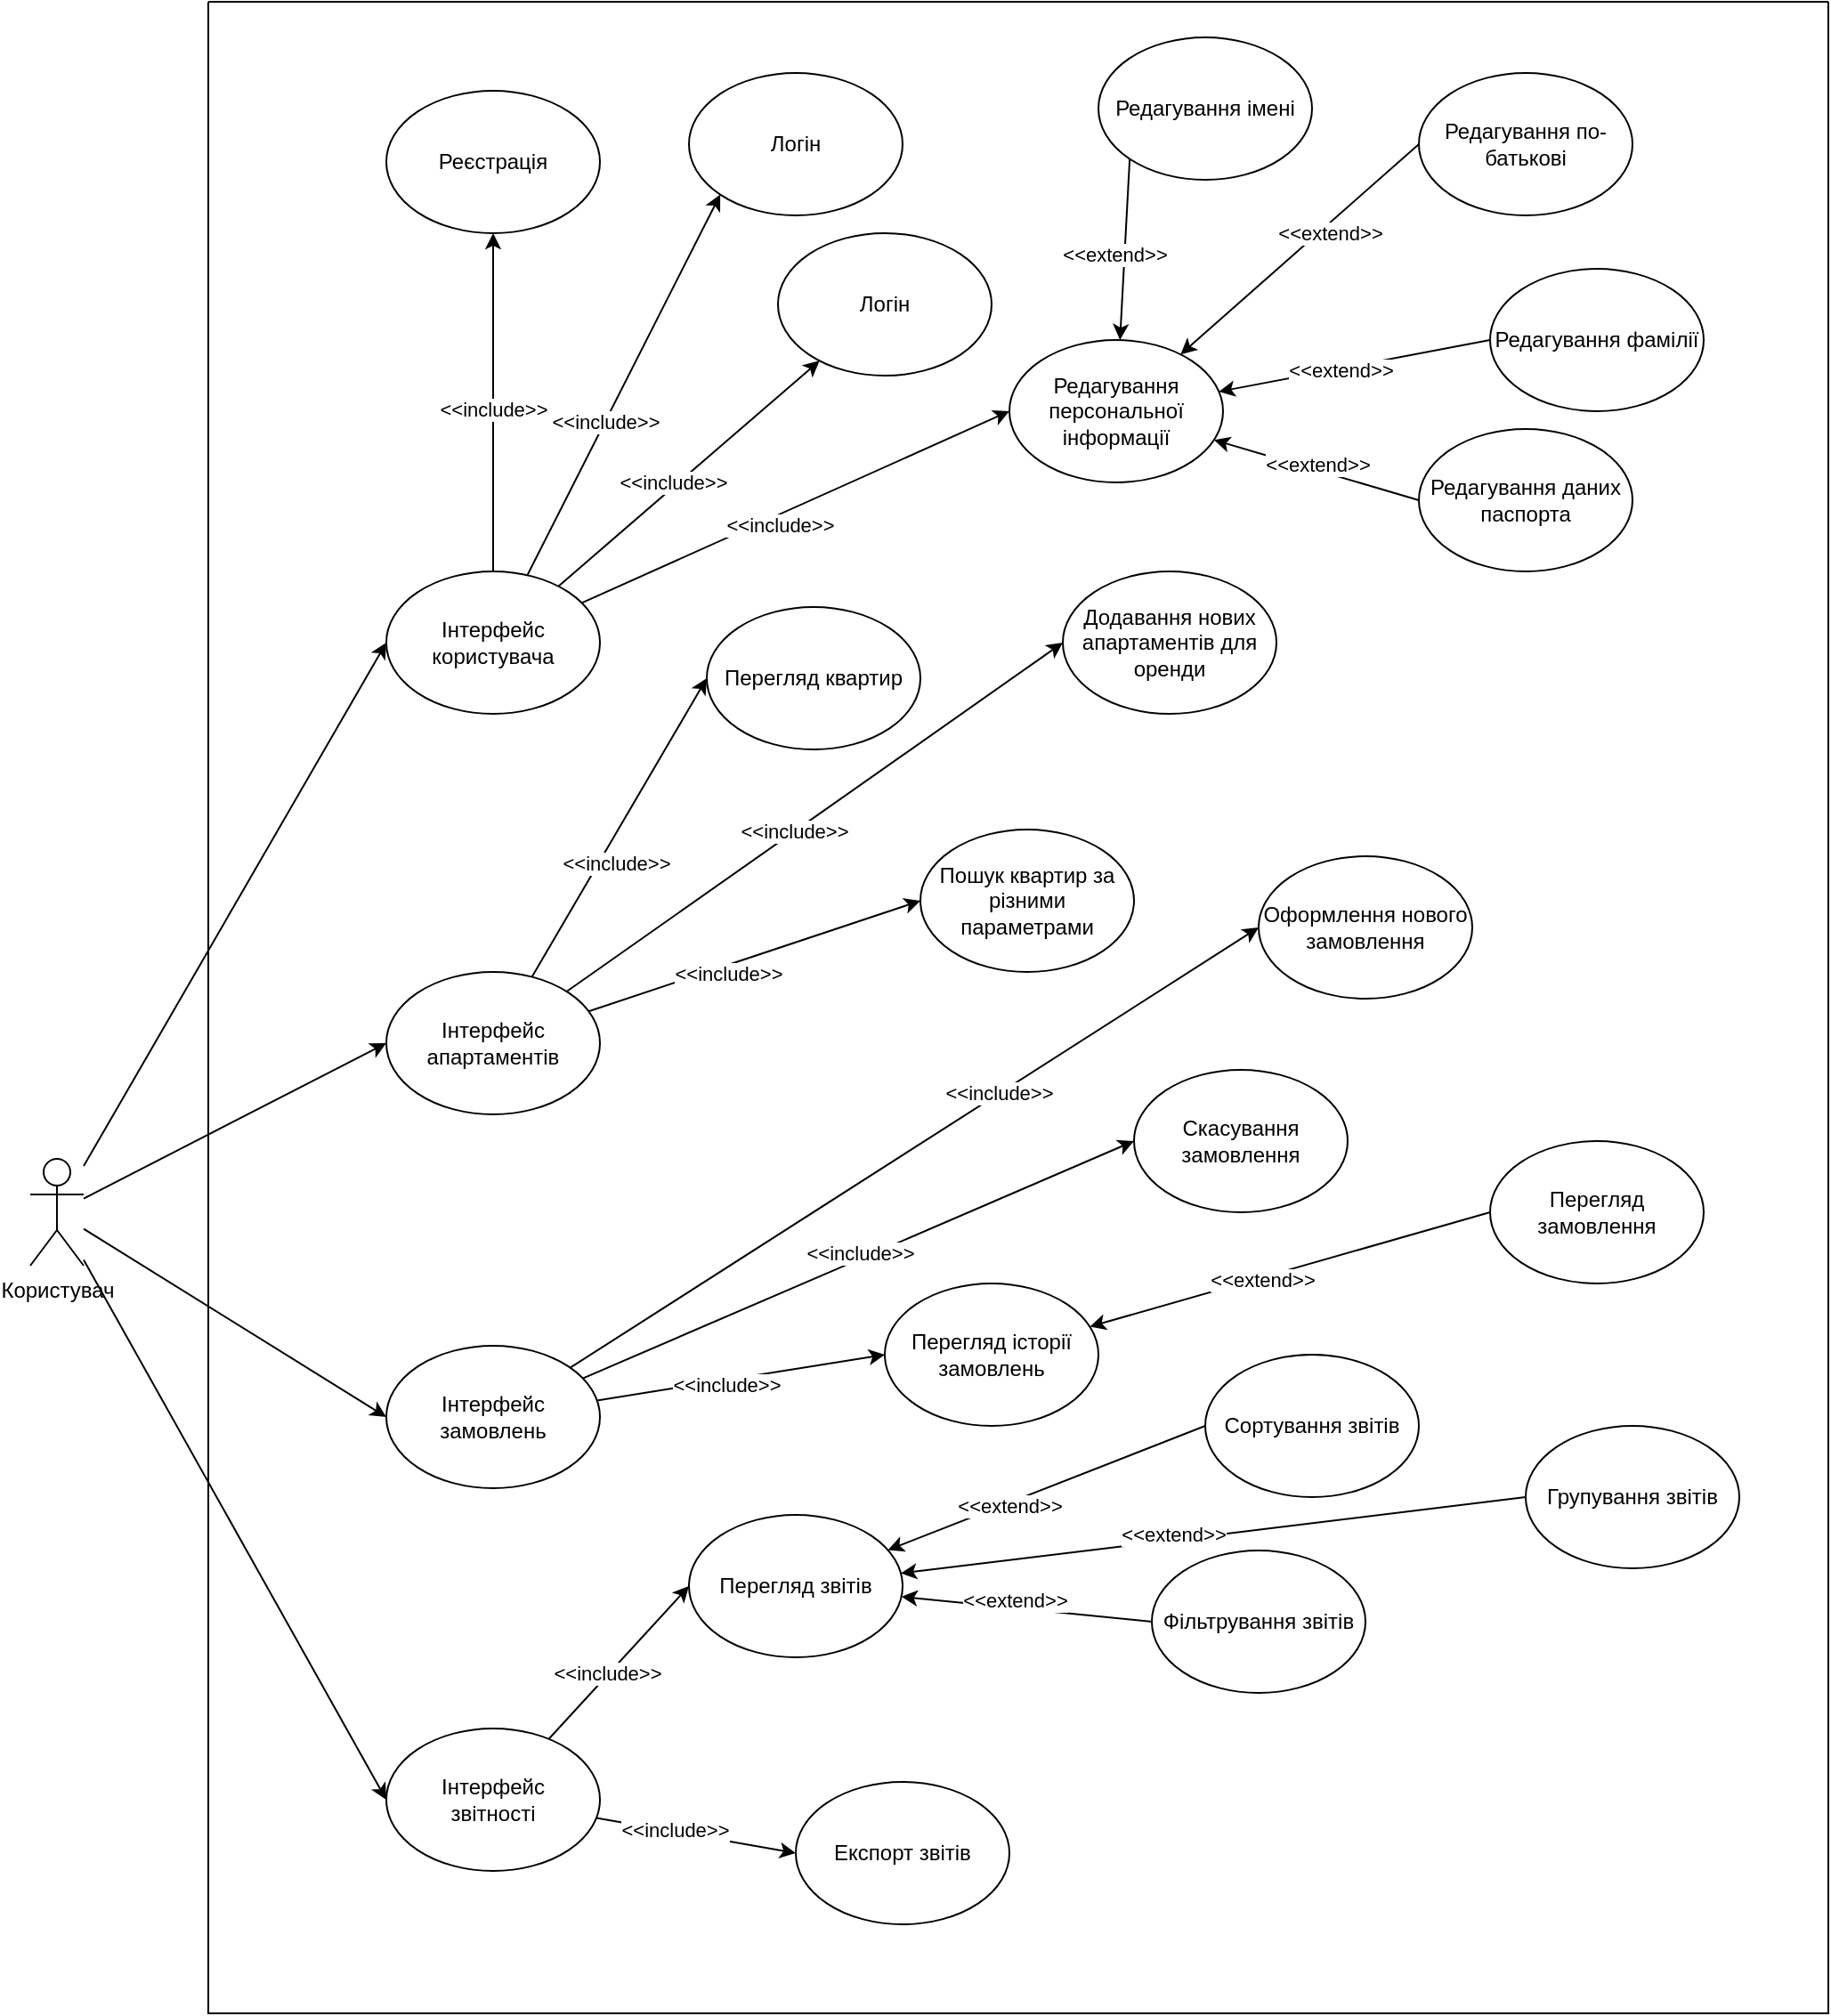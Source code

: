<mxfile version="22.1.2" type="device" pages="4">
  <diagram name="Страница — 1" id="ANZQLcQSZFp_FZeuPJAd">
    <mxGraphModel dx="2097" dy="2626" grid="1" gridSize="10" guides="1" tooltips="1" connect="1" arrows="1" fold="1" page="1" pageScale="1" pageWidth="827" pageHeight="1169" math="0" shadow="0">
      <root>
        <mxCell id="0" />
        <mxCell id="1" parent="0" />
        <mxCell id="eu4xJcB67TXZRv_AfTJO-13" style="rounded=0;orthogonalLoop=1;jettySize=auto;html=1;entryX=0;entryY=0.5;entryDx=0;entryDy=0;" edge="1" parent="1" source="eu4xJcB67TXZRv_AfTJO-1" target="eu4xJcB67TXZRv_AfTJO-7">
          <mxGeometry relative="1" as="geometry" />
        </mxCell>
        <mxCell id="eu4xJcB67TXZRv_AfTJO-14" style="rounded=0;orthogonalLoop=1;jettySize=auto;html=1;entryX=0;entryY=0.5;entryDx=0;entryDy=0;" edge="1" parent="1" source="eu4xJcB67TXZRv_AfTJO-1" target="eu4xJcB67TXZRv_AfTJO-9">
          <mxGeometry relative="1" as="geometry" />
        </mxCell>
        <mxCell id="eu4xJcB67TXZRv_AfTJO-15" style="rounded=0;orthogonalLoop=1;jettySize=auto;html=1;entryX=0;entryY=0.5;entryDx=0;entryDy=0;" edge="1" parent="1" source="eu4xJcB67TXZRv_AfTJO-1" target="eu4xJcB67TXZRv_AfTJO-8">
          <mxGeometry relative="1" as="geometry" />
        </mxCell>
        <mxCell id="eu4xJcB67TXZRv_AfTJO-16" style="rounded=0;orthogonalLoop=1;jettySize=auto;html=1;entryX=0;entryY=0.5;entryDx=0;entryDy=0;" edge="1" parent="1" source="eu4xJcB67TXZRv_AfTJO-1" target="eu4xJcB67TXZRv_AfTJO-12">
          <mxGeometry relative="1" as="geometry" />
        </mxCell>
        <mxCell id="eu4xJcB67TXZRv_AfTJO-1" value="Користувач" style="shape=umlActor;verticalLabelPosition=bottom;verticalAlign=top;html=1;outlineConnect=0;" vertex="1" parent="1">
          <mxGeometry x="60" y="480" width="30" height="60" as="geometry" />
        </mxCell>
        <mxCell id="eu4xJcB67TXZRv_AfTJO-22" style="rounded=0;orthogonalLoop=1;jettySize=auto;html=1;entryX=0.5;entryY=1;entryDx=0;entryDy=0;" edge="1" parent="1" source="eu4xJcB67TXZRv_AfTJO-7" target="eu4xJcB67TXZRv_AfTJO-19">
          <mxGeometry relative="1" as="geometry" />
        </mxCell>
        <mxCell id="eu4xJcB67TXZRv_AfTJO-42" value="&amp;lt;&amp;lt;include&amp;gt;&amp;gt;" style="edgeLabel;html=1;align=center;verticalAlign=middle;resizable=0;points=[];" vertex="1" connectable="0" parent="eu4xJcB67TXZRv_AfTJO-22">
          <mxGeometry x="-0.044" relative="1" as="geometry">
            <mxPoint as="offset" />
          </mxGeometry>
        </mxCell>
        <mxCell id="eu4xJcB67TXZRv_AfTJO-23" style="rounded=0;orthogonalLoop=1;jettySize=auto;html=1;entryX=0;entryY=1;entryDx=0;entryDy=0;" edge="1" parent="1" source="eu4xJcB67TXZRv_AfTJO-7" target="eu4xJcB67TXZRv_AfTJO-21">
          <mxGeometry relative="1" as="geometry" />
        </mxCell>
        <mxCell id="eu4xJcB67TXZRv_AfTJO-41" value="&amp;lt;&amp;lt;include&amp;gt;&amp;gt;" style="edgeLabel;html=1;align=center;verticalAlign=middle;resizable=0;points=[];" vertex="1" connectable="0" parent="eu4xJcB67TXZRv_AfTJO-23">
          <mxGeometry x="-0.195" relative="1" as="geometry">
            <mxPoint as="offset" />
          </mxGeometry>
        </mxCell>
        <mxCell id="eu4xJcB67TXZRv_AfTJO-24" style="rounded=0;orthogonalLoop=1;jettySize=auto;html=1;" edge="1" parent="1" source="eu4xJcB67TXZRv_AfTJO-7" target="eu4xJcB67TXZRv_AfTJO-20">
          <mxGeometry relative="1" as="geometry" />
        </mxCell>
        <mxCell id="eu4xJcB67TXZRv_AfTJO-40" value="&amp;lt;&amp;lt;include&amp;gt;&amp;gt;" style="edgeLabel;html=1;align=center;verticalAlign=middle;resizable=0;points=[];" vertex="1" connectable="0" parent="eu4xJcB67TXZRv_AfTJO-24">
          <mxGeometry x="-0.101" y="2" relative="1" as="geometry">
            <mxPoint as="offset" />
          </mxGeometry>
        </mxCell>
        <mxCell id="eu4xJcB67TXZRv_AfTJO-26" style="rounded=0;orthogonalLoop=1;jettySize=auto;html=1;entryX=0;entryY=0.5;entryDx=0;entryDy=0;" edge="1" parent="1" source="eu4xJcB67TXZRv_AfTJO-7" target="eu4xJcB67TXZRv_AfTJO-25">
          <mxGeometry relative="1" as="geometry" />
        </mxCell>
        <mxCell id="eu4xJcB67TXZRv_AfTJO-39" value="&amp;lt;&amp;lt;include&amp;gt;&amp;gt;" style="edgeLabel;html=1;align=center;verticalAlign=middle;resizable=0;points=[];" vertex="1" connectable="0" parent="eu4xJcB67TXZRv_AfTJO-26">
          <mxGeometry x="-0.521" y="1" relative="1" as="geometry">
            <mxPoint x="54" y="-17" as="offset" />
          </mxGeometry>
        </mxCell>
        <mxCell id="eu4xJcB67TXZRv_AfTJO-7" value="Інтерфейс користувача" style="ellipse;whiteSpace=wrap;html=1;" vertex="1" parent="1">
          <mxGeometry x="260" y="150" width="120" height="80" as="geometry" />
        </mxCell>
        <mxCell id="eu4xJcB67TXZRv_AfTJO-43" style="rounded=0;orthogonalLoop=1;jettySize=auto;html=1;entryX=0;entryY=0.5;entryDx=0;entryDy=0;" edge="1" parent="1" source="eu4xJcB67TXZRv_AfTJO-8" target="eu4xJcB67TXZRv_AfTJO-17">
          <mxGeometry relative="1" as="geometry" />
        </mxCell>
        <mxCell id="eu4xJcB67TXZRv_AfTJO-48" value="&amp;lt;&amp;lt;include&amp;gt;&amp;gt;" style="edgeLabel;html=1;align=center;verticalAlign=middle;resizable=0;points=[];" vertex="1" connectable="0" parent="eu4xJcB67TXZRv_AfTJO-43">
          <mxGeometry x="-0.337" relative="1" as="geometry">
            <mxPoint x="14" y="-8" as="offset" />
          </mxGeometry>
        </mxCell>
        <mxCell id="eu4xJcB67TXZRv_AfTJO-44" style="rounded=0;orthogonalLoop=1;jettySize=auto;html=1;entryX=0;entryY=0.5;entryDx=0;entryDy=0;" edge="1" parent="1" source="eu4xJcB67TXZRv_AfTJO-8" target="eu4xJcB67TXZRv_AfTJO-18">
          <mxGeometry relative="1" as="geometry" />
        </mxCell>
        <mxCell id="eu4xJcB67TXZRv_AfTJO-50" value="&amp;lt;&amp;lt;include&amp;gt;&amp;gt;" style="edgeLabel;html=1;align=center;verticalAlign=middle;resizable=0;points=[];" vertex="1" connectable="0" parent="eu4xJcB67TXZRv_AfTJO-44">
          <mxGeometry x="-0.298" y="-1" relative="1" as="geometry">
            <mxPoint x="12" as="offset" />
          </mxGeometry>
        </mxCell>
        <mxCell id="eu4xJcB67TXZRv_AfTJO-47" style="rounded=0;orthogonalLoop=1;jettySize=auto;html=1;entryX=0;entryY=0.5;entryDx=0;entryDy=0;" edge="1" parent="1" source="eu4xJcB67TXZRv_AfTJO-8" target="eu4xJcB67TXZRv_AfTJO-45">
          <mxGeometry relative="1" as="geometry" />
        </mxCell>
        <mxCell id="eu4xJcB67TXZRv_AfTJO-49" value="&amp;lt;&amp;lt;include&amp;gt;&amp;gt;" style="edgeLabel;html=1;align=center;verticalAlign=middle;resizable=0;points=[];" vertex="1" connectable="0" parent="eu4xJcB67TXZRv_AfTJO-47">
          <mxGeometry x="-0.085" relative="1" as="geometry">
            <mxPoint as="offset" />
          </mxGeometry>
        </mxCell>
        <mxCell id="eu4xJcB67TXZRv_AfTJO-8" value="Інтерфейс апартаментів" style="ellipse;whiteSpace=wrap;html=1;" vertex="1" parent="1">
          <mxGeometry x="260" y="375" width="120" height="80" as="geometry" />
        </mxCell>
        <mxCell id="eu4xJcB67TXZRv_AfTJO-55" style="rounded=0;orthogonalLoop=1;jettySize=auto;html=1;entryX=0;entryY=0.5;entryDx=0;entryDy=0;" edge="1" parent="1" source="eu4xJcB67TXZRv_AfTJO-9" target="eu4xJcB67TXZRv_AfTJO-51">
          <mxGeometry relative="1" as="geometry" />
        </mxCell>
        <mxCell id="eu4xJcB67TXZRv_AfTJO-56" value="&amp;lt;&amp;lt;include&amp;gt;&amp;gt;" style="edgeLabel;html=1;align=center;verticalAlign=middle;resizable=0;points=[];" vertex="1" connectable="0" parent="eu4xJcB67TXZRv_AfTJO-55">
          <mxGeometry x="0.245" y="1" relative="1" as="geometry">
            <mxPoint as="offset" />
          </mxGeometry>
        </mxCell>
        <mxCell id="eu4xJcB67TXZRv_AfTJO-57" style="rounded=0;orthogonalLoop=1;jettySize=auto;html=1;entryX=0;entryY=0.5;entryDx=0;entryDy=0;" edge="1" parent="1" source="eu4xJcB67TXZRv_AfTJO-9" target="eu4xJcB67TXZRv_AfTJO-52">
          <mxGeometry relative="1" as="geometry" />
        </mxCell>
        <mxCell id="eu4xJcB67TXZRv_AfTJO-60" value="&amp;lt;&amp;lt;include&amp;gt;&amp;gt;" style="edgeLabel;html=1;align=center;verticalAlign=middle;resizable=0;points=[];" vertex="1" connectable="0" parent="eu4xJcB67TXZRv_AfTJO-57">
          <mxGeometry x="0.011" y="2" relative="1" as="geometry">
            <mxPoint y="-1" as="offset" />
          </mxGeometry>
        </mxCell>
        <mxCell id="eu4xJcB67TXZRv_AfTJO-58" style="rounded=0;orthogonalLoop=1;jettySize=auto;html=1;entryX=0;entryY=0.5;entryDx=0;entryDy=0;" edge="1" parent="1" source="eu4xJcB67TXZRv_AfTJO-9" target="eu4xJcB67TXZRv_AfTJO-53">
          <mxGeometry relative="1" as="geometry" />
        </mxCell>
        <mxCell id="eu4xJcB67TXZRv_AfTJO-62" value="&amp;lt;&amp;lt;include&amp;gt;&amp;gt;" style="edgeLabel;html=1;align=center;verticalAlign=middle;resizable=0;points=[];" vertex="1" connectable="0" parent="eu4xJcB67TXZRv_AfTJO-58">
          <mxGeometry x="-0.112" y="-1" relative="1" as="geometry">
            <mxPoint x="1" y="1" as="offset" />
          </mxGeometry>
        </mxCell>
        <mxCell id="eu4xJcB67TXZRv_AfTJO-9" value="Інтерфейс замовлень" style="ellipse;whiteSpace=wrap;html=1;" vertex="1" parent="1">
          <mxGeometry x="260" y="585" width="120" height="80" as="geometry" />
        </mxCell>
        <mxCell id="eu4xJcB67TXZRv_AfTJO-69" style="rounded=0;orthogonalLoop=1;jettySize=auto;html=1;entryX=0;entryY=0.5;entryDx=0;entryDy=0;" edge="1" parent="1" source="eu4xJcB67TXZRv_AfTJO-12" target="eu4xJcB67TXZRv_AfTJO-65">
          <mxGeometry relative="1" as="geometry" />
        </mxCell>
        <mxCell id="eu4xJcB67TXZRv_AfTJO-73" value="&amp;lt;&amp;lt;include&amp;gt;&amp;gt;" style="edgeLabel;html=1;align=center;verticalAlign=middle;resizable=0;points=[];" vertex="1" connectable="0" parent="eu4xJcB67TXZRv_AfTJO-69">
          <mxGeometry x="-0.153" y="1" relative="1" as="geometry">
            <mxPoint as="offset" />
          </mxGeometry>
        </mxCell>
        <mxCell id="eu4xJcB67TXZRv_AfTJO-78" style="rounded=0;orthogonalLoop=1;jettySize=auto;html=1;entryX=0;entryY=0.5;entryDx=0;entryDy=0;" edge="1" parent="1" source="eu4xJcB67TXZRv_AfTJO-12" target="eu4xJcB67TXZRv_AfTJO-77">
          <mxGeometry relative="1" as="geometry" />
        </mxCell>
        <mxCell id="eu4xJcB67TXZRv_AfTJO-79" value="&amp;lt;&amp;lt;include&amp;gt;&amp;gt;" style="edgeLabel;html=1;align=center;verticalAlign=middle;resizable=0;points=[];" vertex="1" connectable="0" parent="eu4xJcB67TXZRv_AfTJO-78">
          <mxGeometry x="-0.216" relative="1" as="geometry">
            <mxPoint y="-1" as="offset" />
          </mxGeometry>
        </mxCell>
        <mxCell id="eu4xJcB67TXZRv_AfTJO-12" value="Інтерфейс &lt;br&gt;звітності" style="ellipse;whiteSpace=wrap;html=1;" vertex="1" parent="1">
          <mxGeometry x="260" y="800" width="120" height="80" as="geometry" />
        </mxCell>
        <mxCell id="eu4xJcB67TXZRv_AfTJO-17" value="Перегляд квартир" style="ellipse;whiteSpace=wrap;html=1;" vertex="1" parent="1">
          <mxGeometry x="440" y="170" width="120" height="80" as="geometry" />
        </mxCell>
        <mxCell id="eu4xJcB67TXZRv_AfTJO-18" value="Пошук квартир за різними параметрами" style="ellipse;whiteSpace=wrap;html=1;" vertex="1" parent="1">
          <mxGeometry x="560" y="295" width="120" height="80" as="geometry" />
        </mxCell>
        <mxCell id="eu4xJcB67TXZRv_AfTJO-19" value="Реєстрація" style="ellipse;whiteSpace=wrap;html=1;" vertex="1" parent="1">
          <mxGeometry x="260" y="-120" width="120" height="80" as="geometry" />
        </mxCell>
        <mxCell id="eu4xJcB67TXZRv_AfTJO-20" value="Логін" style="ellipse;whiteSpace=wrap;html=1;" vertex="1" parent="1">
          <mxGeometry x="480" y="-40" width="120" height="80" as="geometry" />
        </mxCell>
        <mxCell id="eu4xJcB67TXZRv_AfTJO-21" value="Логін" style="ellipse;whiteSpace=wrap;html=1;" vertex="1" parent="1">
          <mxGeometry x="430" y="-130" width="120" height="80" as="geometry" />
        </mxCell>
        <mxCell id="eu4xJcB67TXZRv_AfTJO-31" style="rounded=0;orthogonalLoop=1;jettySize=auto;html=1;entryX=0;entryY=1;entryDx=0;entryDy=0;startArrow=classic;startFill=1;endArrow=none;endFill=0;" edge="1" parent="1" source="eu4xJcB67TXZRv_AfTJO-25" target="eu4xJcB67TXZRv_AfTJO-27">
          <mxGeometry relative="1" as="geometry" />
        </mxCell>
        <mxCell id="eu4xJcB67TXZRv_AfTJO-38" value="&amp;lt;&amp;lt;extend&amp;gt;&amp;gt;" style="edgeLabel;html=1;align=center;verticalAlign=middle;resizable=0;points=[];" vertex="1" connectable="0" parent="eu4xJcB67TXZRv_AfTJO-31">
          <mxGeometry x="0.199" y="-2" relative="1" as="geometry">
            <mxPoint x="-9" y="13" as="offset" />
          </mxGeometry>
        </mxCell>
        <mxCell id="eu4xJcB67TXZRv_AfTJO-32" style="rounded=0;orthogonalLoop=1;jettySize=auto;html=1;entryX=0;entryY=0.5;entryDx=0;entryDy=0;startArrow=classic;startFill=1;endArrow=none;endFill=0;" edge="1" parent="1" source="eu4xJcB67TXZRv_AfTJO-25" target="eu4xJcB67TXZRv_AfTJO-29">
          <mxGeometry relative="1" as="geometry" />
        </mxCell>
        <mxCell id="eu4xJcB67TXZRv_AfTJO-37" value="&amp;lt;&amp;lt;extend&amp;gt;&amp;gt;" style="edgeLabel;html=1;align=center;verticalAlign=middle;resizable=0;points=[];" vertex="1" connectable="0" parent="eu4xJcB67TXZRv_AfTJO-32">
          <mxGeometry x="-0.063" y="1" relative="1" as="geometry">
            <mxPoint x="22" y="-12" as="offset" />
          </mxGeometry>
        </mxCell>
        <mxCell id="eu4xJcB67TXZRv_AfTJO-33" style="rounded=0;orthogonalLoop=1;jettySize=auto;html=1;entryX=0;entryY=0.5;entryDx=0;entryDy=0;startArrow=classic;startFill=1;endArrow=none;endFill=0;" edge="1" parent="1" source="eu4xJcB67TXZRv_AfTJO-25" target="eu4xJcB67TXZRv_AfTJO-28">
          <mxGeometry relative="1" as="geometry" />
        </mxCell>
        <mxCell id="eu4xJcB67TXZRv_AfTJO-35" value="&amp;lt;&amp;lt;extend&amp;gt;&amp;gt;" style="edgeLabel;html=1;align=center;verticalAlign=middle;resizable=0;points=[];" vertex="1" connectable="0" parent="eu4xJcB67TXZRv_AfTJO-33">
          <mxGeometry x="-0.101" y="-1" relative="1" as="geometry">
            <mxPoint as="offset" />
          </mxGeometry>
        </mxCell>
        <mxCell id="eu4xJcB67TXZRv_AfTJO-34" style="rounded=0;orthogonalLoop=1;jettySize=auto;html=1;entryX=0;entryY=0.5;entryDx=0;entryDy=0;startArrow=classic;startFill=1;endArrow=none;endFill=0;" edge="1" parent="1" source="eu4xJcB67TXZRv_AfTJO-25" target="eu4xJcB67TXZRv_AfTJO-30">
          <mxGeometry relative="1" as="geometry" />
        </mxCell>
        <mxCell id="eu4xJcB67TXZRv_AfTJO-36" value="&amp;lt;&amp;lt;extend&amp;gt;&amp;gt;" style="edgeLabel;html=1;align=center;verticalAlign=middle;resizable=0;points=[];" vertex="1" connectable="0" parent="eu4xJcB67TXZRv_AfTJO-34">
          <mxGeometry x="-0.261" y="-1" relative="1" as="geometry">
            <mxPoint x="15" as="offset" />
          </mxGeometry>
        </mxCell>
        <mxCell id="eu4xJcB67TXZRv_AfTJO-25" value="Редагування персональної інформації" style="ellipse;whiteSpace=wrap;html=1;" vertex="1" parent="1">
          <mxGeometry x="610" y="20" width="120" height="80" as="geometry" />
        </mxCell>
        <mxCell id="eu4xJcB67TXZRv_AfTJO-27" value="Редагування імені" style="ellipse;whiteSpace=wrap;html=1;" vertex="1" parent="1">
          <mxGeometry x="660" y="-150" width="120" height="80" as="geometry" />
        </mxCell>
        <mxCell id="eu4xJcB67TXZRv_AfTJO-28" value="Редагування фамілії" style="ellipse;whiteSpace=wrap;html=1;" vertex="1" parent="1">
          <mxGeometry x="880" y="-20" width="120" height="80" as="geometry" />
        </mxCell>
        <mxCell id="eu4xJcB67TXZRv_AfTJO-29" value="Редагування по-батькові" style="ellipse;whiteSpace=wrap;html=1;" vertex="1" parent="1">
          <mxGeometry x="840" y="-130" width="120" height="80" as="geometry" />
        </mxCell>
        <mxCell id="eu4xJcB67TXZRv_AfTJO-30" value="Редагування даних паспорта" style="ellipse;whiteSpace=wrap;html=1;" vertex="1" parent="1">
          <mxGeometry x="840" y="70" width="120" height="80" as="geometry" />
        </mxCell>
        <mxCell id="eu4xJcB67TXZRv_AfTJO-45" value="Додавання нових апартаментів для оренди" style="ellipse;whiteSpace=wrap;html=1;" vertex="1" parent="1">
          <mxGeometry x="640" y="150" width="120" height="80" as="geometry" />
        </mxCell>
        <mxCell id="eu4xJcB67TXZRv_AfTJO-51" value="Оформлення нового замовлення" style="ellipse;whiteSpace=wrap;html=1;" vertex="1" parent="1">
          <mxGeometry x="750" y="310" width="120" height="80" as="geometry" />
        </mxCell>
        <mxCell id="eu4xJcB67TXZRv_AfTJO-52" value="Скасування замовлення" style="ellipse;whiteSpace=wrap;html=1;" vertex="1" parent="1">
          <mxGeometry x="680" y="430" width="120" height="80" as="geometry" />
        </mxCell>
        <mxCell id="eu4xJcB67TXZRv_AfTJO-63" style="rounded=0;orthogonalLoop=1;jettySize=auto;html=1;entryX=0;entryY=0.5;entryDx=0;entryDy=0;startArrow=classic;startFill=1;endArrow=none;endFill=0;" edge="1" parent="1" source="eu4xJcB67TXZRv_AfTJO-53" target="eu4xJcB67TXZRv_AfTJO-54">
          <mxGeometry relative="1" as="geometry" />
        </mxCell>
        <mxCell id="eu4xJcB67TXZRv_AfTJO-64" value="&amp;lt;&amp;lt;extend&amp;gt;&amp;gt;" style="edgeLabel;html=1;align=center;verticalAlign=middle;resizable=0;points=[];" vertex="1" connectable="0" parent="eu4xJcB67TXZRv_AfTJO-63">
          <mxGeometry x="-0.15" y="-1" relative="1" as="geometry">
            <mxPoint x="1" as="offset" />
          </mxGeometry>
        </mxCell>
        <mxCell id="eu4xJcB67TXZRv_AfTJO-53" value="Перегляд історії замовлень" style="ellipse;whiteSpace=wrap;html=1;" vertex="1" parent="1">
          <mxGeometry x="540" y="550" width="120" height="80" as="geometry" />
        </mxCell>
        <mxCell id="eu4xJcB67TXZRv_AfTJO-54" value="Перегляд замовлення" style="ellipse;whiteSpace=wrap;html=1;" vertex="1" parent="1">
          <mxGeometry x="880" y="470" width="120" height="80" as="geometry" />
        </mxCell>
        <mxCell id="eu4xJcB67TXZRv_AfTJO-70" style="rounded=0;orthogonalLoop=1;jettySize=auto;html=1;entryX=0;entryY=0.5;entryDx=0;entryDy=0;startArrow=classic;startFill=1;endArrow=none;endFill=0;" edge="1" parent="1" source="eu4xJcB67TXZRv_AfTJO-65" target="eu4xJcB67TXZRv_AfTJO-66">
          <mxGeometry relative="1" as="geometry" />
        </mxCell>
        <mxCell id="eu4xJcB67TXZRv_AfTJO-75" value="&amp;lt;&amp;lt;extend&amp;gt;&amp;gt;" style="edgeLabel;html=1;align=center;verticalAlign=middle;resizable=0;points=[];" vertex="1" connectable="0" parent="eu4xJcB67TXZRv_AfTJO-70">
          <mxGeometry x="-0.13" y="3" relative="1" as="geometry">
            <mxPoint as="offset" />
          </mxGeometry>
        </mxCell>
        <mxCell id="eu4xJcB67TXZRv_AfTJO-71" style="rounded=0;orthogonalLoop=1;jettySize=auto;html=1;entryX=0;entryY=0.5;entryDx=0;entryDy=0;startArrow=classic;startFill=1;endArrow=none;endFill=0;" edge="1" parent="1" source="eu4xJcB67TXZRv_AfTJO-65" target="eu4xJcB67TXZRv_AfTJO-68">
          <mxGeometry relative="1" as="geometry" />
        </mxCell>
        <mxCell id="eu4xJcB67TXZRv_AfTJO-74" value="&amp;lt;&amp;lt;extend&amp;gt;&amp;gt;" style="edgeLabel;html=1;align=center;verticalAlign=middle;resizable=0;points=[];" vertex="1" connectable="0" parent="eu4xJcB67TXZRv_AfTJO-71">
          <mxGeometry x="-0.245" y="-1" relative="1" as="geometry">
            <mxPoint as="offset" />
          </mxGeometry>
        </mxCell>
        <mxCell id="eu4xJcB67TXZRv_AfTJO-72" style="rounded=0;orthogonalLoop=1;jettySize=auto;html=1;entryX=0;entryY=0.5;entryDx=0;entryDy=0;startArrow=classic;startFill=1;endArrow=none;endFill=0;" edge="1" parent="1" source="eu4xJcB67TXZRv_AfTJO-65" target="eu4xJcB67TXZRv_AfTJO-67">
          <mxGeometry relative="1" as="geometry" />
        </mxCell>
        <mxCell id="eu4xJcB67TXZRv_AfTJO-76" value="&amp;lt;&amp;lt;extend&amp;gt;&amp;gt;" style="edgeLabel;html=1;align=center;verticalAlign=middle;resizable=0;points=[];" vertex="1" connectable="0" parent="eu4xJcB67TXZRv_AfTJO-72">
          <mxGeometry x="-0.101" y="5" relative="1" as="geometry">
            <mxPoint as="offset" />
          </mxGeometry>
        </mxCell>
        <mxCell id="eu4xJcB67TXZRv_AfTJO-65" value="Перегляд звітів" style="ellipse;whiteSpace=wrap;html=1;" vertex="1" parent="1">
          <mxGeometry x="430" y="680" width="120" height="80" as="geometry" />
        </mxCell>
        <mxCell id="eu4xJcB67TXZRv_AfTJO-67" value="Фільтрування звітів" style="ellipse;whiteSpace=wrap;html=1;" vertex="1" parent="1">
          <mxGeometry x="690" y="700" width="120" height="80" as="geometry" />
        </mxCell>
        <mxCell id="eu4xJcB67TXZRv_AfTJO-68" value="Сортування звітів" style="ellipse;whiteSpace=wrap;html=1;" vertex="1" parent="1">
          <mxGeometry x="720" y="590" width="120" height="80" as="geometry" />
        </mxCell>
        <mxCell id="eu4xJcB67TXZRv_AfTJO-77" value="Експорт звітів" style="ellipse;whiteSpace=wrap;html=1;" vertex="1" parent="1">
          <mxGeometry x="490" y="830" width="120" height="80" as="geometry" />
        </mxCell>
        <mxCell id="eu4xJcB67TXZRv_AfTJO-81" value="" style="swimlane;startSize=0;" vertex="1" parent="1">
          <mxGeometry x="160" y="-170" width="910" height="1130" as="geometry" />
        </mxCell>
        <mxCell id="eu4xJcB67TXZRv_AfTJO-66" value="Групування звітів" style="ellipse;whiteSpace=wrap;html=1;" vertex="1" parent="eu4xJcB67TXZRv_AfTJO-81">
          <mxGeometry x="740" y="800" width="120" height="80" as="geometry" />
        </mxCell>
      </root>
    </mxGraphModel>
  </diagram>
  <diagram id="n-SviN3x5OFZ6neWYuF_" name="Страница — 2">
    <mxGraphModel dx="2097" dy="2626" grid="1" gridSize="10" guides="1" tooltips="1" connect="1" arrows="1" fold="1" page="1" pageScale="1" pageWidth="827" pageHeight="1169" math="0" shadow="0">
      <root>
        <mxCell id="0" />
        <mxCell id="1" parent="0" />
        <mxCell id="MToTg8YvCfTXNChdsitp-1" style="rounded=0;orthogonalLoop=1;jettySize=auto;html=1;entryX=-0.002;entryY=0.611;entryDx=0;entryDy=0;entryPerimeter=0;" edge="1" parent="1" source="MToTg8YvCfTXNChdsitp-5" target="MToTg8YvCfTXNChdsitp-14">
          <mxGeometry relative="1" as="geometry" />
        </mxCell>
        <mxCell id="MToTg8YvCfTXNChdsitp-2" style="rounded=0;orthogonalLoop=1;jettySize=auto;html=1;entryX=0;entryY=0.5;entryDx=0;entryDy=0;" edge="1" parent="1" source="MToTg8YvCfTXNChdsitp-5" target="MToTg8YvCfTXNChdsitp-28">
          <mxGeometry relative="1" as="geometry" />
        </mxCell>
        <mxCell id="MToTg8YvCfTXNChdsitp-3" style="rounded=0;orthogonalLoop=1;jettySize=auto;html=1;entryX=0;entryY=0.5;entryDx=0;entryDy=0;" edge="1" parent="1" source="MToTg8YvCfTXNChdsitp-5" target="MToTg8YvCfTXNChdsitp-21">
          <mxGeometry relative="1" as="geometry" />
        </mxCell>
        <mxCell id="MToTg8YvCfTXNChdsitp-4" style="rounded=0;orthogonalLoop=1;jettySize=auto;html=1;entryX=0;entryY=0.5;entryDx=0;entryDy=0;" edge="1" parent="1" source="MToTg8YvCfTXNChdsitp-5" target="MToTg8YvCfTXNChdsitp-33">
          <mxGeometry relative="1" as="geometry" />
        </mxCell>
        <mxCell id="7T_lofGVz_spcsEeY5wO-3" style="rounded=0;orthogonalLoop=1;jettySize=auto;html=1;entryX=0;entryY=0.5;entryDx=0;entryDy=0;" edge="1" parent="1" source="MToTg8YvCfTXNChdsitp-5" target="7T_lofGVz_spcsEeY5wO-2">
          <mxGeometry relative="1" as="geometry" />
        </mxCell>
        <mxCell id="ATkcKa6lcci05ZEq3AmI-7" style="rounded=0;orthogonalLoop=1;jettySize=auto;html=1;entryX=0;entryY=0.5;entryDx=0;entryDy=0;" edge="1" parent="1" source="MToTg8YvCfTXNChdsitp-5" target="ATkcKa6lcci05ZEq3AmI-3">
          <mxGeometry relative="1" as="geometry" />
        </mxCell>
        <mxCell id="MToTg8YvCfTXNChdsitp-5" value="Адміністратор" style="shape=umlActor;verticalLabelPosition=bottom;verticalAlign=top;html=1;outlineConnect=0;" vertex="1" parent="1">
          <mxGeometry x="50" y="660" width="30" height="60" as="geometry" />
        </mxCell>
        <mxCell id="MToTg8YvCfTXNChdsitp-70" value="" style="swimlane;startSize=0;movable=1;resizable=1;rotatable=1;deletable=1;editable=1;locked=0;connectable=1;" vertex="1" parent="1">
          <mxGeometry x="160" y="-160" width="920" height="1760" as="geometry" />
        </mxCell>
        <mxCell id="ATkcKa6lcci05ZEq3AmI-2" style="rounded=0;orthogonalLoop=1;jettySize=auto;html=1;entryX=0;entryY=0.5;entryDx=0;entryDy=0;" edge="1" parent="MToTg8YvCfTXNChdsitp-70" source="MToTg8YvCfTXNChdsitp-28" target="ATkcKa6lcci05ZEq3AmI-1">
          <mxGeometry relative="1" as="geometry" />
        </mxCell>
        <mxCell id="ATkcKa6lcci05ZEq3AmI-4" value="&amp;lt;&amp;lt;include&amp;gt;&amp;gt;" style="edgeLabel;html=1;align=center;verticalAlign=middle;resizable=0;points=[];" vertex="1" connectable="0" parent="ATkcKa6lcci05ZEq3AmI-2">
          <mxGeometry x="0.491" y="-1" relative="1" as="geometry">
            <mxPoint as="offset" />
          </mxGeometry>
        </mxCell>
        <mxCell id="MToTg8YvCfTXNChdsitp-49" value="Редагування фамілії" style="ellipse;whiteSpace=wrap;html=1;" vertex="1" parent="MToTg8YvCfTXNChdsitp-70">
          <mxGeometry x="710" y="80" width="120" height="80" as="geometry" />
        </mxCell>
        <mxCell id="MToTg8YvCfTXNChdsitp-14" value="Інтерфейс користувача" style="ellipse;whiteSpace=wrap;html=1;" vertex="1" parent="MToTg8YvCfTXNChdsitp-70">
          <mxGeometry x="80" y="190" width="120" height="80" as="geometry" />
        </mxCell>
        <mxCell id="MToTg8YvCfTXNChdsitp-38" value="Логін" style="ellipse;whiteSpace=wrap;html=1;" vertex="1" parent="MToTg8YvCfTXNChdsitp-70">
          <mxGeometry x="170" y="20" width="120" height="80" as="geometry" />
        </mxCell>
        <mxCell id="MToTg8YvCfTXNChdsitp-8" style="rounded=0;orthogonalLoop=1;jettySize=auto;html=1;entryX=0;entryY=1;entryDx=0;entryDy=0;" edge="1" parent="MToTg8YvCfTXNChdsitp-70" source="MToTg8YvCfTXNChdsitp-14" target="MToTg8YvCfTXNChdsitp-38">
          <mxGeometry relative="1" as="geometry" />
        </mxCell>
        <mxCell id="MToTg8YvCfTXNChdsitp-9" value="&amp;lt;&amp;lt;include&amp;gt;&amp;gt;" style="edgeLabel;html=1;align=center;verticalAlign=middle;resizable=0;points=[];" vertex="1" connectable="0" parent="MToTg8YvCfTXNChdsitp-8">
          <mxGeometry x="-0.195" relative="1" as="geometry">
            <mxPoint as="offset" />
          </mxGeometry>
        </mxCell>
        <mxCell id="MToTg8YvCfTXNChdsitp-37" value="Логін" style="ellipse;whiteSpace=wrap;html=1;" vertex="1" parent="MToTg8YvCfTXNChdsitp-70">
          <mxGeometry x="310" y="70" width="120" height="80" as="geometry" />
        </mxCell>
        <mxCell id="MToTg8YvCfTXNChdsitp-10" style="rounded=0;orthogonalLoop=1;jettySize=auto;html=1;" edge="1" parent="MToTg8YvCfTXNChdsitp-70" source="MToTg8YvCfTXNChdsitp-14" target="MToTg8YvCfTXNChdsitp-37">
          <mxGeometry relative="1" as="geometry" />
        </mxCell>
        <mxCell id="MToTg8YvCfTXNChdsitp-11" value="&amp;lt;&amp;lt;include&amp;gt;&amp;gt;" style="edgeLabel;html=1;align=center;verticalAlign=middle;resizable=0;points=[];" vertex="1" connectable="0" parent="MToTg8YvCfTXNChdsitp-10">
          <mxGeometry x="-0.101" y="2" relative="1" as="geometry">
            <mxPoint as="offset" />
          </mxGeometry>
        </mxCell>
        <mxCell id="MToTg8YvCfTXNChdsitp-47" value="Редагування персональної інформації" style="ellipse;whiteSpace=wrap;html=1;" vertex="1" parent="MToTg8YvCfTXNChdsitp-70">
          <mxGeometry x="420" y="150" width="120" height="80" as="geometry" />
        </mxCell>
        <mxCell id="MToTg8YvCfTXNChdsitp-12" style="rounded=0;orthogonalLoop=1;jettySize=auto;html=1;entryX=0;entryY=0.5;entryDx=0;entryDy=0;" edge="1" parent="MToTg8YvCfTXNChdsitp-70" source="MToTg8YvCfTXNChdsitp-14" target="MToTg8YvCfTXNChdsitp-47">
          <mxGeometry relative="1" as="geometry" />
        </mxCell>
        <mxCell id="MToTg8YvCfTXNChdsitp-13" value="&amp;lt;&amp;lt;include&amp;gt;&amp;gt;" style="edgeLabel;html=1;align=center;verticalAlign=middle;resizable=0;points=[];" vertex="1" connectable="0" parent="MToTg8YvCfTXNChdsitp-12">
          <mxGeometry x="-0.521" y="1" relative="1" as="geometry">
            <mxPoint x="59" y="-3" as="offset" />
          </mxGeometry>
        </mxCell>
        <mxCell id="MToTg8YvCfTXNChdsitp-43" style="rounded=0;orthogonalLoop=1;jettySize=auto;html=1;entryX=0;entryY=0.5;entryDx=0;entryDy=0;" edge="1" parent="MToTg8YvCfTXNChdsitp-70" source="MToTg8YvCfTXNChdsitp-47" target="MToTg8YvCfTXNChdsitp-49">
          <mxGeometry relative="1" as="geometry" />
        </mxCell>
        <mxCell id="MToTg8YvCfTXNChdsitp-44" value="&amp;lt;&amp;lt;extend&amp;gt;&amp;gt;" style="edgeLabel;html=1;align=center;verticalAlign=middle;resizable=0;points=[];" vertex="1" connectable="0" parent="MToTg8YvCfTXNChdsitp-43">
          <mxGeometry x="-0.101" y="-1" relative="1" as="geometry">
            <mxPoint as="offset" />
          </mxGeometry>
        </mxCell>
        <mxCell id="MToTg8YvCfTXNChdsitp-48" value="Редагування імені" style="ellipse;whiteSpace=wrap;html=1;" vertex="1" parent="MToTg8YvCfTXNChdsitp-70">
          <mxGeometry x="580" y="10" width="120" height="80" as="geometry" />
        </mxCell>
        <mxCell id="MToTg8YvCfTXNChdsitp-39" style="rounded=0;orthogonalLoop=1;jettySize=auto;html=1;entryX=0;entryY=1;entryDx=0;entryDy=0;" edge="1" parent="MToTg8YvCfTXNChdsitp-70" source="MToTg8YvCfTXNChdsitp-47" target="MToTg8YvCfTXNChdsitp-48">
          <mxGeometry relative="1" as="geometry" />
        </mxCell>
        <mxCell id="MToTg8YvCfTXNChdsitp-40" value="&amp;lt;&amp;lt;extend&amp;gt;&amp;gt;" style="edgeLabel;html=1;align=center;verticalAlign=middle;resizable=0;points=[];" vertex="1" connectable="0" parent="MToTg8YvCfTXNChdsitp-39">
          <mxGeometry x="0.199" y="-2" relative="1" as="geometry">
            <mxPoint x="-9" y="13" as="offset" />
          </mxGeometry>
        </mxCell>
        <mxCell id="MToTg8YvCfTXNChdsitp-21" value="Інтерфейс апартаментів" style="ellipse;whiteSpace=wrap;html=1;" vertex="1" parent="MToTg8YvCfTXNChdsitp-70">
          <mxGeometry x="60" y="590" width="120" height="80" as="geometry" />
        </mxCell>
        <mxCell id="MToTg8YvCfTXNChdsitp-34" value="Перегляд квартир" style="ellipse;whiteSpace=wrap;html=1;" vertex="1" parent="MToTg8YvCfTXNChdsitp-70">
          <mxGeometry x="270" y="430" width="120" height="80" as="geometry" />
        </mxCell>
        <mxCell id="MToTg8YvCfTXNChdsitp-15" style="rounded=0;orthogonalLoop=1;jettySize=auto;html=1;entryX=0;entryY=0.5;entryDx=0;entryDy=0;" edge="1" parent="MToTg8YvCfTXNChdsitp-70" source="MToTg8YvCfTXNChdsitp-21" target="MToTg8YvCfTXNChdsitp-34">
          <mxGeometry relative="1" as="geometry" />
        </mxCell>
        <mxCell id="MToTg8YvCfTXNChdsitp-16" value="&amp;lt;&amp;lt;include&amp;gt;&amp;gt;" style="edgeLabel;html=1;align=center;verticalAlign=middle;resizable=0;points=[];" vertex="1" connectable="0" parent="MToTg8YvCfTXNChdsitp-15">
          <mxGeometry x="-0.337" relative="1" as="geometry">
            <mxPoint x="14" y="-8" as="offset" />
          </mxGeometry>
        </mxCell>
        <mxCell id="MToTg8YvCfTXNChdsitp-35" value="Пошук квартир за різними параметрами" style="ellipse;whiteSpace=wrap;html=1;" vertex="1" parent="MToTg8YvCfTXNChdsitp-70">
          <mxGeometry x="320" y="610" width="120" height="80" as="geometry" />
        </mxCell>
        <mxCell id="MToTg8YvCfTXNChdsitp-17" style="rounded=0;orthogonalLoop=1;jettySize=auto;html=1;entryX=0;entryY=0.5;entryDx=0;entryDy=0;" edge="1" parent="MToTg8YvCfTXNChdsitp-70" source="MToTg8YvCfTXNChdsitp-21" target="MToTg8YvCfTXNChdsitp-35">
          <mxGeometry relative="1" as="geometry" />
        </mxCell>
        <mxCell id="MToTg8YvCfTXNChdsitp-18" value="&amp;lt;&amp;lt;include&amp;gt;&amp;gt;" style="edgeLabel;html=1;align=center;verticalAlign=middle;resizable=0;points=[];" vertex="1" connectable="0" parent="MToTg8YvCfTXNChdsitp-17">
          <mxGeometry x="-0.298" y="-1" relative="1" as="geometry">
            <mxPoint x="12" as="offset" />
          </mxGeometry>
        </mxCell>
        <mxCell id="MToTg8YvCfTXNChdsitp-52" value="Підтвердження / не підтвердження&amp;nbsp; апартаментів для оренди" style="ellipse;whiteSpace=wrap;html=1;" vertex="1" parent="MToTg8YvCfTXNChdsitp-70">
          <mxGeometry x="410" y="500" width="140" height="90" as="geometry" />
        </mxCell>
        <mxCell id="MToTg8YvCfTXNChdsitp-19" style="rounded=0;orthogonalLoop=1;jettySize=auto;html=1;entryX=0;entryY=0.5;entryDx=0;entryDy=0;" edge="1" parent="MToTg8YvCfTXNChdsitp-70" source="MToTg8YvCfTXNChdsitp-21" target="MToTg8YvCfTXNChdsitp-52">
          <mxGeometry relative="1" as="geometry" />
        </mxCell>
        <mxCell id="MToTg8YvCfTXNChdsitp-20" value="&amp;lt;&amp;lt;include&amp;gt;&amp;gt;" style="edgeLabel;html=1;align=center;verticalAlign=middle;resizable=0;points=[];" vertex="1" connectable="0" parent="MToTg8YvCfTXNChdsitp-19">
          <mxGeometry x="-0.085" relative="1" as="geometry">
            <mxPoint as="offset" />
          </mxGeometry>
        </mxCell>
        <mxCell id="7T_lofGVz_spcsEeY5wO-5" style="rounded=0;orthogonalLoop=1;jettySize=auto;html=1;entryX=0;entryY=0.5;entryDx=0;entryDy=0;" edge="1" parent="MToTg8YvCfTXNChdsitp-70" source="7T_lofGVz_spcsEeY5wO-2" target="7T_lofGVz_spcsEeY5wO-4">
          <mxGeometry relative="1" as="geometry" />
        </mxCell>
        <mxCell id="7T_lofGVz_spcsEeY5wO-6" value="&amp;lt;&amp;lt;include&amp;gt;&amp;gt;" style="edgeLabel;html=1;align=center;verticalAlign=middle;resizable=0;points=[];" vertex="1" connectable="0" parent="7T_lofGVz_spcsEeY5wO-5">
          <mxGeometry x="-0.37" y="-4" relative="1" as="geometry">
            <mxPoint x="1" y="-11" as="offset" />
          </mxGeometry>
        </mxCell>
        <mxCell id="7T_lofGVz_spcsEeY5wO-2" value="Інтерфейс користувачів" style="ellipse;whiteSpace=wrap;html=1;" vertex="1" parent="MToTg8YvCfTXNChdsitp-70">
          <mxGeometry x="80" y="400" width="120" height="80" as="geometry" />
        </mxCell>
        <mxCell id="7T_lofGVz_spcsEeY5wO-8" style="rounded=0;orthogonalLoop=1;jettySize=auto;html=1;entryX=0;entryY=0.5;entryDx=0;entryDy=0;startArrow=classic;startFill=1;endArrow=none;endFill=0;" edge="1" parent="MToTg8YvCfTXNChdsitp-70" source="7T_lofGVz_spcsEeY5wO-4" target="7T_lofGVz_spcsEeY5wO-7">
          <mxGeometry relative="1" as="geometry" />
        </mxCell>
        <mxCell id="7T_lofGVz_spcsEeY5wO-13" value="&amp;lt;&amp;lt;extend&amp;gt;&amp;gt;" style="edgeLabel;html=1;align=center;verticalAlign=middle;resizable=0;points=[];" vertex="1" connectable="0" parent="7T_lofGVz_spcsEeY5wO-8">
          <mxGeometry x="-0.173" y="3" relative="1" as="geometry">
            <mxPoint x="1" as="offset" />
          </mxGeometry>
        </mxCell>
        <mxCell id="7T_lofGVz_spcsEeY5wO-10" style="rounded=0;orthogonalLoop=1;jettySize=auto;html=1;entryX=0;entryY=0.5;entryDx=0;entryDy=0;startArrow=classic;startFill=1;endArrow=none;endFill=0;" edge="1" parent="MToTg8YvCfTXNChdsitp-70" source="7T_lofGVz_spcsEeY5wO-4" target="7T_lofGVz_spcsEeY5wO-9">
          <mxGeometry relative="1" as="geometry" />
        </mxCell>
        <mxCell id="7T_lofGVz_spcsEeY5wO-14" value="&amp;lt;&amp;lt;extend&amp;gt;&amp;gt;" style="edgeLabel;html=1;align=center;verticalAlign=middle;resizable=0;points=[];" vertex="1" connectable="0" parent="7T_lofGVz_spcsEeY5wO-10">
          <mxGeometry x="-0.245" y="-1" relative="1" as="geometry">
            <mxPoint x="15" y="3" as="offset" />
          </mxGeometry>
        </mxCell>
        <mxCell id="7T_lofGVz_spcsEeY5wO-12" value="&amp;lt;&amp;lt;extend&amp;gt;&amp;gt;" style="rounded=0;orthogonalLoop=1;jettySize=auto;html=1;entryX=0;entryY=0.5;entryDx=0;entryDy=0;startArrow=classic;startFill=1;endArrow=none;endFill=0;" edge="1" parent="MToTg8YvCfTXNChdsitp-70" source="7T_lofGVz_spcsEeY5wO-4" target="7T_lofGVz_spcsEeY5wO-11">
          <mxGeometry relative="1" as="geometry" />
        </mxCell>
        <mxCell id="7T_lofGVz_spcsEeY5wO-4" value="Модерація користувачів" style="ellipse;whiteSpace=wrap;html=1;" vertex="1" parent="MToTg8YvCfTXNChdsitp-70">
          <mxGeometry x="250" y="280" width="120" height="80" as="geometry" />
        </mxCell>
        <mxCell id="7T_lofGVz_spcsEeY5wO-7" value="Редагування інформації користувачів" style="ellipse;whiteSpace=wrap;html=1;" vertex="1" parent="MToTg8YvCfTXNChdsitp-70">
          <mxGeometry x="570" y="190" width="120" height="80" as="geometry" />
        </mxCell>
        <mxCell id="7T_lofGVz_spcsEeY5wO-9" value="Блокування користувачів" style="ellipse;whiteSpace=wrap;html=1;" vertex="1" parent="MToTg8YvCfTXNChdsitp-70">
          <mxGeometry x="620" y="270" width="120" height="80" as="geometry" />
        </mxCell>
        <mxCell id="7T_lofGVz_spcsEeY5wO-11" value="Змінення ролі користувача" style="ellipse;whiteSpace=wrap;html=1;" vertex="1" parent="MToTg8YvCfTXNChdsitp-70">
          <mxGeometry x="440" y="330" width="120" height="80" as="geometry" />
        </mxCell>
        <mxCell id="MToTg8YvCfTXNChdsitp-69" value="Експорт звітів" style="ellipse;whiteSpace=wrap;html=1;" vertex="1" parent="MToTg8YvCfTXNChdsitp-70">
          <mxGeometry x="220" y="1190" width="120" height="80" as="geometry" />
        </mxCell>
        <mxCell id="7T_lofGVz_spcsEeY5wO-15" value="Створення звітів" style="ellipse;whiteSpace=wrap;html=1;" vertex="1" parent="MToTg8YvCfTXNChdsitp-70">
          <mxGeometry x="420" y="1150" width="120" height="80" as="geometry" />
        </mxCell>
        <mxCell id="7T_lofGVz_spcsEeY5wO-16" value="Редагування звітів" style="ellipse;whiteSpace=wrap;html=1;" vertex="1" parent="MToTg8YvCfTXNChdsitp-70">
          <mxGeometry x="430" y="1030" width="120" height="80" as="geometry" />
        </mxCell>
        <mxCell id="7T_lofGVz_spcsEeY5wO-17" value="Видалення звітів" style="ellipse;whiteSpace=wrap;html=1;" vertex="1" parent="MToTg8YvCfTXNChdsitp-70">
          <mxGeometry x="660" y="1110" width="120" height="80" as="geometry" />
        </mxCell>
        <mxCell id="MToTg8YvCfTXNChdsitp-66" value="Групування звітів" style="ellipse;whiteSpace=wrap;html=1;" vertex="1" parent="MToTg8YvCfTXNChdsitp-70">
          <mxGeometry x="770" y="895" width="120" height="80" as="geometry" />
        </mxCell>
        <mxCell id="MToTg8YvCfTXNChdsitp-53" value="Редагування замовлення" style="ellipse;whiteSpace=wrap;html=1;" vertex="1" parent="MToTg8YvCfTXNChdsitp-70">
          <mxGeometry x="260" y="700" width="120" height="80" as="geometry" />
        </mxCell>
        <mxCell id="MToTg8YvCfTXNChdsitp-28" value="Інтерфейс замовлень" style="ellipse;whiteSpace=wrap;html=1;" vertex="1" parent="MToTg8YvCfTXNChdsitp-70">
          <mxGeometry x="80" y="770" width="120" height="80" as="geometry" />
        </mxCell>
        <mxCell id="MToTg8YvCfTXNChdsitp-22" style="rounded=0;orthogonalLoop=1;jettySize=auto;html=1;entryX=0;entryY=0.5;entryDx=0;entryDy=0;" edge="1" parent="MToTg8YvCfTXNChdsitp-70" source="MToTg8YvCfTXNChdsitp-28" target="MToTg8YvCfTXNChdsitp-53">
          <mxGeometry relative="1" as="geometry" />
        </mxCell>
        <mxCell id="MToTg8YvCfTXNChdsitp-23" value="&amp;lt;&amp;lt;include&amp;gt;&amp;gt;" style="edgeLabel;html=1;align=center;verticalAlign=middle;resizable=0;points=[];" vertex="1" connectable="0" parent="MToTg8YvCfTXNChdsitp-22">
          <mxGeometry x="0.245" y="1" relative="1" as="geometry">
            <mxPoint x="-12" y="6" as="offset" />
          </mxGeometry>
        </mxCell>
        <mxCell id="MToTg8YvCfTXNChdsitp-57" value="Перегляд замовлень" style="ellipse;whiteSpace=wrap;html=1;" vertex="1" parent="MToTg8YvCfTXNChdsitp-70">
          <mxGeometry x="330" y="830" width="120" height="80" as="geometry" />
        </mxCell>
        <mxCell id="MToTg8YvCfTXNChdsitp-26" style="rounded=0;orthogonalLoop=1;jettySize=auto;html=1;entryX=0;entryY=0.5;entryDx=0;entryDy=0;" edge="1" parent="MToTg8YvCfTXNChdsitp-70" source="MToTg8YvCfTXNChdsitp-28" target="MToTg8YvCfTXNChdsitp-57">
          <mxGeometry relative="1" as="geometry" />
        </mxCell>
        <mxCell id="MToTg8YvCfTXNChdsitp-27" value="&amp;lt;&amp;lt;include&amp;gt;&amp;gt;" style="edgeLabel;html=1;align=center;verticalAlign=middle;resizable=0;points=[];" vertex="1" connectable="0" parent="MToTg8YvCfTXNChdsitp-26">
          <mxGeometry x="-0.112" y="-1" relative="1" as="geometry">
            <mxPoint x="1" y="1" as="offset" />
          </mxGeometry>
        </mxCell>
        <mxCell id="MToTg8YvCfTXNChdsitp-58" value="Перегляд замовлення" style="ellipse;whiteSpace=wrap;html=1;" vertex="1" parent="MToTg8YvCfTXNChdsitp-70">
          <mxGeometry x="630" y="790" width="120" height="80" as="geometry" />
        </mxCell>
        <mxCell id="MToTg8YvCfTXNChdsitp-55" style="rounded=0;orthogonalLoop=1;jettySize=auto;html=1;entryX=0;entryY=0.5;entryDx=0;entryDy=0;startArrow=classic;startFill=1;endArrow=none;endFill=0;" edge="1" parent="MToTg8YvCfTXNChdsitp-70" source="MToTg8YvCfTXNChdsitp-57" target="MToTg8YvCfTXNChdsitp-58">
          <mxGeometry relative="1" as="geometry" />
        </mxCell>
        <mxCell id="MToTg8YvCfTXNChdsitp-56" value="&amp;lt;&amp;lt;extend&amp;gt;&amp;gt;" style="edgeLabel;html=1;align=center;verticalAlign=middle;resizable=0;points=[];" vertex="1" connectable="0" parent="MToTg8YvCfTXNChdsitp-55">
          <mxGeometry x="-0.15" y="-1" relative="1" as="geometry">
            <mxPoint x="1" as="offset" />
          </mxGeometry>
        </mxCell>
        <mxCell id="MToTg8YvCfTXNChdsitp-54" value="Видалення замовлення" style="ellipse;whiteSpace=wrap;html=1;" vertex="1" parent="MToTg8YvCfTXNChdsitp-70">
          <mxGeometry x="430" y="745" width="120" height="75" as="geometry" />
        </mxCell>
        <mxCell id="MToTg8YvCfTXNChdsitp-24" style="rounded=0;orthogonalLoop=1;jettySize=auto;html=1;entryX=0;entryY=0.5;entryDx=0;entryDy=0;" edge="1" parent="MToTg8YvCfTXNChdsitp-70" source="MToTg8YvCfTXNChdsitp-28" target="MToTg8YvCfTXNChdsitp-54">
          <mxGeometry relative="1" as="geometry" />
        </mxCell>
        <mxCell id="MToTg8YvCfTXNChdsitp-25" value="&amp;lt;&amp;lt;include&amp;gt;&amp;gt;" style="edgeLabel;html=1;align=center;verticalAlign=middle;resizable=0;points=[];" vertex="1" connectable="0" parent="MToTg8YvCfTXNChdsitp-24">
          <mxGeometry x="0.011" y="2" relative="1" as="geometry">
            <mxPoint y="-1" as="offset" />
          </mxGeometry>
        </mxCell>
        <mxCell id="MToTg8YvCfTXNChdsitp-33" value="Інтерфейс &lt;br&gt;електронного &lt;br&gt;обліку" style="ellipse;whiteSpace=wrap;html=1;" vertex="1" parent="MToTg8YvCfTXNChdsitp-70">
          <mxGeometry x="80" y="1030" width="120" height="80" as="geometry" />
        </mxCell>
        <mxCell id="MToTg8YvCfTXNChdsitp-31" style="rounded=0;orthogonalLoop=1;jettySize=auto;html=1;entryX=0;entryY=0.5;entryDx=0;entryDy=0;exitX=0.5;exitY=1;exitDx=0;exitDy=0;" edge="1" parent="MToTg8YvCfTXNChdsitp-70" source="MToTg8YvCfTXNChdsitp-33" target="MToTg8YvCfTXNChdsitp-69">
          <mxGeometry relative="1" as="geometry" />
        </mxCell>
        <mxCell id="MToTg8YvCfTXNChdsitp-32" value="&amp;lt;&amp;lt;include&amp;gt;&amp;gt;" style="edgeLabel;html=1;align=center;verticalAlign=middle;resizable=0;points=[];" vertex="1" connectable="0" parent="MToTg8YvCfTXNChdsitp-31">
          <mxGeometry x="-0.216" relative="1" as="geometry">
            <mxPoint y="-1" as="offset" />
          </mxGeometry>
        </mxCell>
        <mxCell id="7T_lofGVz_spcsEeY5wO-18" style="rounded=0;orthogonalLoop=1;jettySize=auto;html=1;entryX=0;entryY=0;entryDx=0;entryDy=0;" edge="1" parent="MToTg8YvCfTXNChdsitp-70" source="MToTg8YvCfTXNChdsitp-33" target="7T_lofGVz_spcsEeY5wO-15">
          <mxGeometry relative="1" as="geometry" />
        </mxCell>
        <mxCell id="7T_lofGVz_spcsEeY5wO-23" value="&amp;lt;&amp;lt;include&amp;gt;&amp;gt;" style="edgeLabel;html=1;align=center;verticalAlign=middle;resizable=0;points=[];" vertex="1" connectable="0" parent="7T_lofGVz_spcsEeY5wO-18">
          <mxGeometry x="-0.139" y="6" relative="1" as="geometry">
            <mxPoint as="offset" />
          </mxGeometry>
        </mxCell>
        <mxCell id="7T_lofGVz_spcsEeY5wO-19" style="rounded=0;orthogonalLoop=1;jettySize=auto;html=1;entryX=0;entryY=0.5;entryDx=0;entryDy=0;" edge="1" parent="MToTg8YvCfTXNChdsitp-70" source="MToTg8YvCfTXNChdsitp-33" target="7T_lofGVz_spcsEeY5wO-16">
          <mxGeometry relative="1" as="geometry" />
        </mxCell>
        <mxCell id="7T_lofGVz_spcsEeY5wO-21" value="&amp;lt;&amp;lt;include&amp;gt;&amp;gt;" style="edgeLabel;html=1;align=center;verticalAlign=middle;resizable=0;points=[];" vertex="1" connectable="0" parent="7T_lofGVz_spcsEeY5wO-19">
          <mxGeometry x="-0.234" y="4" relative="1" as="geometry">
            <mxPoint as="offset" />
          </mxGeometry>
        </mxCell>
        <mxCell id="7T_lofGVz_spcsEeY5wO-20" style="rounded=0;orthogonalLoop=1;jettySize=auto;html=1;entryX=0;entryY=0.5;entryDx=0;entryDy=0;" edge="1" parent="MToTg8YvCfTXNChdsitp-70" source="MToTg8YvCfTXNChdsitp-33" target="7T_lofGVz_spcsEeY5wO-17">
          <mxGeometry relative="1" as="geometry" />
        </mxCell>
        <mxCell id="7T_lofGVz_spcsEeY5wO-22" value="&amp;lt;&amp;lt;include&amp;gt;&amp;gt;" style="edgeLabel;html=1;align=center;verticalAlign=middle;resizable=0;points=[];" vertex="1" connectable="0" parent="7T_lofGVz_spcsEeY5wO-20">
          <mxGeometry x="-0.285" relative="1" as="geometry">
            <mxPoint as="offset" />
          </mxGeometry>
        </mxCell>
        <mxCell id="MToTg8YvCfTXNChdsitp-65" value="Перегляд звітів&lt;br&gt;всіх користувачів" style="ellipse;whiteSpace=wrap;html=1;" vertex="1" parent="MToTg8YvCfTXNChdsitp-70">
          <mxGeometry x="254" y="950" width="120" height="80" as="geometry" />
        </mxCell>
        <mxCell id="MToTg8YvCfTXNChdsitp-29" style="rounded=0;orthogonalLoop=1;jettySize=auto;html=1;entryX=0;entryY=0.5;entryDx=0;entryDy=0;" edge="1" parent="MToTg8YvCfTXNChdsitp-70" source="MToTg8YvCfTXNChdsitp-33" target="MToTg8YvCfTXNChdsitp-65">
          <mxGeometry relative="1" as="geometry" />
        </mxCell>
        <mxCell id="MToTg8YvCfTXNChdsitp-30" value="&amp;lt;&amp;lt;include&amp;gt;&amp;gt;" style="edgeLabel;html=1;align=center;verticalAlign=middle;resizable=0;points=[];" vertex="1" connectable="0" parent="MToTg8YvCfTXNChdsitp-29">
          <mxGeometry x="-0.153" y="1" relative="1" as="geometry">
            <mxPoint as="offset" />
          </mxGeometry>
        </mxCell>
        <mxCell id="MToTg8YvCfTXNChdsitp-59" style="rounded=0;orthogonalLoop=1;jettySize=auto;html=1;entryX=0;entryY=0.5;entryDx=0;entryDy=0;startArrow=classic;startFill=1;endArrow=none;endFill=0;" edge="1" parent="MToTg8YvCfTXNChdsitp-70" source="MToTg8YvCfTXNChdsitp-65" target="MToTg8YvCfTXNChdsitp-66">
          <mxGeometry relative="1" as="geometry" />
        </mxCell>
        <mxCell id="MToTg8YvCfTXNChdsitp-60" value="&amp;lt;&amp;lt;extend&amp;gt;&amp;gt;" style="edgeLabel;html=1;align=center;verticalAlign=middle;resizable=0;points=[];" vertex="1" connectable="0" parent="MToTg8YvCfTXNChdsitp-59">
          <mxGeometry x="-0.13" y="3" relative="1" as="geometry">
            <mxPoint x="121" y="-7" as="offset" />
          </mxGeometry>
        </mxCell>
        <mxCell id="MToTg8YvCfTXNChdsitp-68" value="Сортування звітів" style="ellipse;whiteSpace=wrap;html=1;" vertex="1" parent="MToTg8YvCfTXNChdsitp-70">
          <mxGeometry x="500" y="870" width="120" height="80" as="geometry" />
        </mxCell>
        <mxCell id="MToTg8YvCfTXNChdsitp-61" style="rounded=0;orthogonalLoop=1;jettySize=auto;html=1;entryX=0;entryY=0.5;entryDx=0;entryDy=0;startArrow=classic;startFill=1;endArrow=none;endFill=0;" edge="1" parent="MToTg8YvCfTXNChdsitp-70" source="MToTg8YvCfTXNChdsitp-65" target="MToTg8YvCfTXNChdsitp-68">
          <mxGeometry relative="1" as="geometry" />
        </mxCell>
        <mxCell id="MToTg8YvCfTXNChdsitp-62" value="&amp;lt;&amp;lt;extend&amp;gt;&amp;gt;" style="edgeLabel;html=1;align=center;verticalAlign=middle;resizable=0;points=[];" vertex="1" connectable="0" parent="MToTg8YvCfTXNChdsitp-61">
          <mxGeometry x="-0.245" y="-1" relative="1" as="geometry">
            <mxPoint as="offset" />
          </mxGeometry>
        </mxCell>
        <mxCell id="MToTg8YvCfTXNChdsitp-67" value="Фільтрування звітів" style="ellipse;whiteSpace=wrap;html=1;" vertex="1" parent="MToTg8YvCfTXNChdsitp-70">
          <mxGeometry x="600" y="970" width="120" height="80" as="geometry" />
        </mxCell>
        <mxCell id="MToTg8YvCfTXNChdsitp-63" style="rounded=0;orthogonalLoop=1;jettySize=auto;html=1;entryX=0;entryY=0.5;entryDx=0;entryDy=0;startArrow=classic;startFill=1;endArrow=none;endFill=0;" edge="1" parent="MToTg8YvCfTXNChdsitp-70" source="MToTg8YvCfTXNChdsitp-65" target="MToTg8YvCfTXNChdsitp-67">
          <mxGeometry relative="1" as="geometry" />
        </mxCell>
        <mxCell id="MToTg8YvCfTXNChdsitp-64" value="&amp;lt;&amp;lt;extend&amp;gt;&amp;gt;" style="edgeLabel;html=1;align=center;verticalAlign=middle;resizable=0;points=[];" vertex="1" connectable="0" parent="MToTg8YvCfTXNChdsitp-63">
          <mxGeometry x="-0.101" y="5" relative="1" as="geometry">
            <mxPoint x="14" as="offset" />
          </mxGeometry>
        </mxCell>
        <mxCell id="ATkcKa6lcci05ZEq3AmI-1" value="Створення замовлення&lt;br&gt;мануально" style="ellipse;whiteSpace=wrap;html=1;" vertex="1" parent="MToTg8YvCfTXNChdsitp-70">
          <mxGeometry x="490" y="640" width="120" height="75" as="geometry" />
        </mxCell>
        <mxCell id="ATkcKa6lcci05ZEq3AmI-10" style="rounded=0;orthogonalLoop=1;jettySize=auto;html=1;entryX=0;entryY=0.5;entryDx=0;entryDy=0;" edge="1" parent="MToTg8YvCfTXNChdsitp-70" source="ATkcKa6lcci05ZEq3AmI-3" target="ATkcKa6lcci05ZEq3AmI-5">
          <mxGeometry relative="1" as="geometry" />
        </mxCell>
        <mxCell id="ATkcKa6lcci05ZEq3AmI-13" value="&amp;lt;&amp;lt;include&amp;gt;&amp;gt;" style="edgeLabel;html=1;align=center;verticalAlign=middle;resizable=0;points=[];" vertex="1" connectable="0" parent="ATkcKa6lcci05ZEq3AmI-10">
          <mxGeometry x="-0.132" y="2" relative="1" as="geometry">
            <mxPoint y="-1" as="offset" />
          </mxGeometry>
        </mxCell>
        <mxCell id="ATkcKa6lcci05ZEq3AmI-11" style="rounded=0;orthogonalLoop=1;jettySize=auto;html=1;entryX=0;entryY=0.5;entryDx=0;entryDy=0;" edge="1" parent="MToTg8YvCfTXNChdsitp-70" source="ATkcKa6lcci05ZEq3AmI-3" target="ATkcKa6lcci05ZEq3AmI-6">
          <mxGeometry relative="1" as="geometry" />
        </mxCell>
        <mxCell id="ATkcKa6lcci05ZEq3AmI-14" value="&amp;lt;&amp;lt;include&amp;gt;&amp;gt;" style="edgeLabel;html=1;align=center;verticalAlign=middle;resizable=0;points=[];" vertex="1" connectable="0" parent="ATkcKa6lcci05ZEq3AmI-11">
          <mxGeometry x="-0.24" y="-2" relative="1" as="geometry">
            <mxPoint as="offset" />
          </mxGeometry>
        </mxCell>
        <mxCell id="ATkcKa6lcci05ZEq3AmI-3" value="Інтерфейс &lt;br&gt;бухгалтерії" style="ellipse;whiteSpace=wrap;html=1;" vertex="1" parent="MToTg8YvCfTXNChdsitp-70">
          <mxGeometry x="80" y="1329" width="120" height="80" as="geometry" />
        </mxCell>
        <mxCell id="ATkcKa6lcci05ZEq3AmI-19" value="&amp;lt;&amp;lt;extend&amp;gt;&amp;gt;" style="rounded=0;orthogonalLoop=1;jettySize=auto;html=1;entryX=0;entryY=0.5;entryDx=0;entryDy=0;startArrow=classic;startFill=1;endArrow=none;endFill=0;" edge="1" parent="MToTg8YvCfTXNChdsitp-70" source="ATkcKa6lcci05ZEq3AmI-5" target="ATkcKa6lcci05ZEq3AmI-15">
          <mxGeometry relative="1" as="geometry" />
        </mxCell>
        <mxCell id="ATkcKa6lcci05ZEq3AmI-20" style="rounded=0;orthogonalLoop=1;jettySize=auto;html=1;startArrow=classic;startFill=1;endArrow=none;endFill=0;" edge="1" parent="MToTg8YvCfTXNChdsitp-70" source="ATkcKa6lcci05ZEq3AmI-5" target="ATkcKa6lcci05ZEq3AmI-16">
          <mxGeometry relative="1" as="geometry" />
        </mxCell>
        <mxCell id="ATkcKa6lcci05ZEq3AmI-25" value="&amp;lt;&amp;lt;extend&amp;gt;&amp;gt;" style="edgeLabel;html=1;align=center;verticalAlign=middle;resizable=0;points=[];" vertex="1" connectable="0" parent="ATkcKa6lcci05ZEq3AmI-20">
          <mxGeometry x="-0.131" y="4" relative="1" as="geometry">
            <mxPoint as="offset" />
          </mxGeometry>
        </mxCell>
        <mxCell id="ATkcKa6lcci05ZEq3AmI-21" style="rounded=0;orthogonalLoop=1;jettySize=auto;html=1;entryX=0;entryY=0.5;entryDx=0;entryDy=0;startArrow=classic;startFill=1;endArrow=none;endFill=0;" edge="1" parent="MToTg8YvCfTXNChdsitp-70" source="ATkcKa6lcci05ZEq3AmI-5" target="ATkcKa6lcci05ZEq3AmI-17">
          <mxGeometry relative="1" as="geometry" />
        </mxCell>
        <mxCell id="ATkcKa6lcci05ZEq3AmI-24" value="&amp;lt;&amp;lt;extend&amp;gt;&amp;gt;" style="edgeLabel;html=1;align=center;verticalAlign=middle;resizable=0;points=[];" vertex="1" connectable="0" parent="ATkcKa6lcci05ZEq3AmI-21">
          <mxGeometry x="-0.101" y="2" relative="1" as="geometry">
            <mxPoint as="offset" />
          </mxGeometry>
        </mxCell>
        <mxCell id="ATkcKa6lcci05ZEq3AmI-22" style="rounded=0;orthogonalLoop=1;jettySize=auto;html=1;entryX=0;entryY=0.5;entryDx=0;entryDy=0;startArrow=classic;startFill=1;endArrow=none;endFill=0;" edge="1" parent="MToTg8YvCfTXNChdsitp-70" source="ATkcKa6lcci05ZEq3AmI-5" target="ATkcKa6lcci05ZEq3AmI-18">
          <mxGeometry relative="1" as="geometry" />
        </mxCell>
        <mxCell id="ATkcKa6lcci05ZEq3AmI-23" value="&amp;lt;&amp;lt;extend&amp;gt;&amp;gt;" style="edgeLabel;html=1;align=center;verticalAlign=middle;resizable=0;points=[];" vertex="1" connectable="0" parent="ATkcKa6lcci05ZEq3AmI-22">
          <mxGeometry x="0.451" y="3" relative="1" as="geometry">
            <mxPoint x="-116" y="24" as="offset" />
          </mxGeometry>
        </mxCell>
        <mxCell id="ATkcKa6lcci05ZEq3AmI-5" value="Робота з оплатами" style="ellipse;whiteSpace=wrap;html=1;" vertex="1" parent="MToTg8YvCfTXNChdsitp-70">
          <mxGeometry x="290" y="1320" width="120" height="80" as="geometry" />
        </mxCell>
        <mxCell id="ATkcKa6lcci05ZEq3AmI-6" value="Робота з банківськими даними" style="ellipse;whiteSpace=wrap;html=1;" vertex="1" parent="MToTg8YvCfTXNChdsitp-70">
          <mxGeometry x="190" y="1530" width="120" height="80" as="geometry" />
        </mxCell>
        <mxCell id="ATkcKa6lcci05ZEq3AmI-15" value="Редагування оплат" style="ellipse;whiteSpace=wrap;html=1;" vertex="1" parent="MToTg8YvCfTXNChdsitp-70">
          <mxGeometry x="500" y="1230" width="120" height="80" as="geometry" />
        </mxCell>
        <mxCell id="ATkcKa6lcci05ZEq3AmI-16" value="Створення оплат" style="ellipse;whiteSpace=wrap;html=1;" vertex="1" parent="MToTg8YvCfTXNChdsitp-70">
          <mxGeometry x="500" y="1409" width="120" height="80" as="geometry" />
        </mxCell>
        <mxCell id="ATkcKa6lcci05ZEq3AmI-17" value="Видалення оплат" style="ellipse;whiteSpace=wrap;html=1;" vertex="1" parent="MToTg8YvCfTXNChdsitp-70">
          <mxGeometry x="650" y="1340" width="120" height="80" as="geometry" />
        </mxCell>
        <mxCell id="ATkcKa6lcci05ZEq3AmI-18" value="Перегляд оплат" style="ellipse;whiteSpace=wrap;html=1;" vertex="1" parent="MToTg8YvCfTXNChdsitp-70">
          <mxGeometry x="710" y="1240" width="120" height="80" as="geometry" />
        </mxCell>
        <mxCell id="ATkcKa6lcci05ZEq3AmI-34" style="rounded=0;orthogonalLoop=1;jettySize=auto;html=1;entryX=1;entryY=0;entryDx=0;entryDy=0;" edge="1" parent="MToTg8YvCfTXNChdsitp-70" source="ATkcKa6lcci05ZEq3AmI-26" target="ATkcKa6lcci05ZEq3AmI-6">
          <mxGeometry relative="1" as="geometry" />
        </mxCell>
        <mxCell id="ATkcKa6lcci05ZEq3AmI-35" value="&amp;lt;&amp;lt;extend&amp;gt;&amp;gt;" style="edgeLabel;html=1;align=center;verticalAlign=middle;resizable=0;points=[];" vertex="1" connectable="0" parent="ATkcKa6lcci05ZEq3AmI-34">
          <mxGeometry x="0.136" y="-5" relative="1" as="geometry">
            <mxPoint as="offset" />
          </mxGeometry>
        </mxCell>
        <mxCell id="ATkcKa6lcci05ZEq3AmI-26" value="Редагування оплат" style="ellipse;whiteSpace=wrap;html=1;" vertex="1" parent="MToTg8YvCfTXNChdsitp-70">
          <mxGeometry x="350" y="1430" width="120" height="80" as="geometry" />
        </mxCell>
        <mxCell id="ATkcKa6lcci05ZEq3AmI-30" style="rounded=0;orthogonalLoop=1;jettySize=auto;html=1;entryX=0.5;entryY=1;entryDx=0;entryDy=0;" edge="1" parent="MToTg8YvCfTXNChdsitp-70" source="ATkcKa6lcci05ZEq3AmI-27" target="ATkcKa6lcci05ZEq3AmI-6">
          <mxGeometry relative="1" as="geometry" />
        </mxCell>
        <mxCell id="ATkcKa6lcci05ZEq3AmI-38" value="&amp;lt;&amp;lt;extend&amp;gt;&amp;gt;" style="edgeLabel;html=1;align=center;verticalAlign=middle;resizable=0;points=[];" vertex="1" connectable="0" parent="ATkcKa6lcci05ZEq3AmI-30">
          <mxGeometry x="-0.101" y="4" relative="1" as="geometry">
            <mxPoint y="-1" as="offset" />
          </mxGeometry>
        </mxCell>
        <mxCell id="ATkcKa6lcci05ZEq3AmI-27" value="Створення оплат" style="ellipse;whiteSpace=wrap;html=1;" vertex="1" parent="MToTg8YvCfTXNChdsitp-70">
          <mxGeometry x="254" y="1650" width="120" height="80" as="geometry" />
        </mxCell>
        <mxCell id="ATkcKa6lcci05ZEq3AmI-32" style="rounded=0;orthogonalLoop=1;jettySize=auto;html=1;entryX=1;entryY=1;entryDx=0;entryDy=0;" edge="1" parent="MToTg8YvCfTXNChdsitp-70" source="ATkcKa6lcci05ZEq3AmI-28" target="ATkcKa6lcci05ZEq3AmI-6">
          <mxGeometry relative="1" as="geometry" />
        </mxCell>
        <mxCell id="ATkcKa6lcci05ZEq3AmI-37" value="&amp;lt;&amp;lt;extend&amp;gt;&amp;gt;" style="edgeLabel;html=1;align=center;verticalAlign=middle;resizable=0;points=[];" vertex="1" connectable="0" parent="ATkcKa6lcci05ZEq3AmI-32">
          <mxGeometry x="-0.129" y="1" relative="1" as="geometry">
            <mxPoint as="offset" />
          </mxGeometry>
        </mxCell>
        <mxCell id="ATkcKa6lcci05ZEq3AmI-28" value="Видалення оплат" style="ellipse;whiteSpace=wrap;html=1;" vertex="1" parent="MToTg8YvCfTXNChdsitp-70">
          <mxGeometry x="425" y="1599" width="120" height="80" as="geometry" />
        </mxCell>
        <mxCell id="ATkcKa6lcci05ZEq3AmI-33" style="rounded=0;orthogonalLoop=1;jettySize=auto;html=1;entryX=1;entryY=0.5;entryDx=0;entryDy=0;" edge="1" parent="MToTg8YvCfTXNChdsitp-70" source="ATkcKa6lcci05ZEq3AmI-29" target="ATkcKa6lcci05ZEq3AmI-6">
          <mxGeometry relative="1" as="geometry" />
        </mxCell>
        <mxCell id="ATkcKa6lcci05ZEq3AmI-36" value="&amp;lt;&amp;lt;extend&amp;gt;&amp;gt;" style="edgeLabel;html=1;align=center;verticalAlign=middle;resizable=0;points=[];" vertex="1" connectable="0" parent="ATkcKa6lcci05ZEq3AmI-33">
          <mxGeometry x="-0.08" y="-3" relative="1" as="geometry">
            <mxPoint x="-1" as="offset" />
          </mxGeometry>
        </mxCell>
        <mxCell id="ATkcKa6lcci05ZEq3AmI-29" value="Перегляд оплат" style="ellipse;whiteSpace=wrap;html=1;" vertex="1" parent="MToTg8YvCfTXNChdsitp-70">
          <mxGeometry x="545" y="1499" width="120" height="80" as="geometry" />
        </mxCell>
      </root>
    </mxGraphModel>
  </diagram>
  <diagram id="YEKEHBGmJY0Aw-pTjnZj" name="Страница — 3">
    <mxGraphModel dx="1916" dy="1849" grid="1" gridSize="10" guides="1" tooltips="1" connect="1" arrows="1" fold="1" page="1" pageScale="1" pageWidth="827" pageHeight="1169" math="0" shadow="0">
      <root>
        <mxCell id="0" />
        <mxCell id="1" parent="0" />
        <mxCell id="HiIQNBSk2VmCTXoNKdga-3" value="" style="group" vertex="1" connectable="0" parent="1">
          <mxGeometry x="190" y="160" width="430" height="210" as="geometry" />
        </mxCell>
        <mxCell id="HiIQNBSk2VmCTXoNKdga-1" value="Управління та введення обліку бронювань апартаментів" style="html=1;whiteSpace=wrap;" vertex="1" parent="HiIQNBSk2VmCTXoNKdga-3">
          <mxGeometry width="430" height="210" as="geometry" />
        </mxCell>
        <mxCell id="HiIQNBSk2VmCTXoNKdga-2" value="A0" style="text;html=1;strokeColor=none;fillColor=none;align=center;verticalAlign=middle;whiteSpace=wrap;rounded=0;" vertex="1" parent="HiIQNBSk2VmCTXoNKdga-3">
          <mxGeometry x="370" y="180" width="60" height="30" as="geometry" />
        </mxCell>
        <mxCell id="HiIQNBSk2VmCTXoNKdga-4" value="" style="endArrow=classic;html=1;rounded=0;entryX=0.206;entryY=-0.003;entryDx=0;entryDy=0;entryPerimeter=0;" edge="1" parent="1">
          <mxGeometry width="50" height="50" relative="1" as="geometry">
            <mxPoint x="239.75" y="50.63" as="sourcePoint" />
            <mxPoint x="239.33" y="160" as="targetPoint" />
          </mxGeometry>
        </mxCell>
        <mxCell id="HiIQNBSk2VmCTXoNKdga-5" value="" style="endArrow=classic;html=1;rounded=0;entryX=0.206;entryY=-0.003;entryDx=0;entryDy=0;entryPerimeter=0;" edge="1" parent="1">
          <mxGeometry width="50" height="50" relative="1" as="geometry">
            <mxPoint x="360" y="50" as="sourcePoint" />
            <mxPoint x="360" y="159" as="targetPoint" />
          </mxGeometry>
        </mxCell>
        <mxCell id="HiIQNBSk2VmCTXoNKdga-6" value="" style="endArrow=classic;html=1;rounded=0;entryX=0.206;entryY=-0.003;entryDx=0;entryDy=0;entryPerimeter=0;" edge="1" parent="1">
          <mxGeometry width="50" height="50" relative="1" as="geometry">
            <mxPoint x="480" y="51" as="sourcePoint" />
            <mxPoint x="480" y="160" as="targetPoint" />
          </mxGeometry>
        </mxCell>
        <mxCell id="HiIQNBSk2VmCTXoNKdga-7" value="Акт Прийому-Передачі Квартири" style="text;html=1;strokeColor=none;fillColor=none;align=center;verticalAlign=middle;whiteSpace=wrap;rounded=0;" vertex="1" parent="1">
          <mxGeometry x="310" y="-10" width="100" height="60" as="geometry" />
        </mxCell>
        <mxCell id="HiIQNBSk2VmCTXoNKdga-8" value="Стандарти&amp;nbsp; та темплейти договорів системи" style="text;html=1;strokeColor=none;fillColor=none;align=center;verticalAlign=middle;whiteSpace=wrap;rounded=0;" vertex="1" parent="1">
          <mxGeometry x="180" y="-20" width="120" height="70" as="geometry" />
        </mxCell>
        <mxCell id="HiIQNBSk2VmCTXoNKdga-9" value="" style="endArrow=classic;html=1;rounded=0;entryX=0.206;entryY=-0.003;entryDx=0;entryDy=0;entryPerimeter=0;" edge="1" parent="1">
          <mxGeometry width="50" height="50" relative="1" as="geometry">
            <mxPoint x="600" y="50" as="sourcePoint" />
            <mxPoint x="600" y="159" as="targetPoint" />
          </mxGeometry>
        </mxCell>
        <mxCell id="HiIQNBSk2VmCTXoNKdga-10" value="Договір Оренди Житлового Приміщення" style="text;html=1;strokeColor=none;fillColor=none;align=center;verticalAlign=middle;whiteSpace=wrap;rounded=0;" vertex="1" parent="1">
          <mxGeometry x="430" y="-10" width="100" height="60" as="geometry" />
        </mxCell>
        <mxCell id="HiIQNBSk2VmCTXoNKdga-11" value="Алгоритми оцінки стану та вартості житла" style="text;html=1;strokeColor=none;fillColor=none;align=center;verticalAlign=middle;whiteSpace=wrap;rounded=0;" vertex="1" parent="1">
          <mxGeometry x="550" y="-10" width="100" height="60" as="geometry" />
        </mxCell>
        <mxCell id="HiIQNBSk2VmCTXoNKdga-12" value="" style="endArrow=classic;html=1;rounded=0;entryX=0.206;entryY=-0.003;entryDx=0;entryDy=0;entryPerimeter=0;" edge="1" parent="1">
          <mxGeometry width="50" height="50" relative="1" as="geometry">
            <mxPoint x="61.33" y="180" as="sourcePoint" />
            <mxPoint x="190.0" y="180.37" as="targetPoint" />
          </mxGeometry>
        </mxCell>
        <mxCell id="HiIQNBSk2VmCTXoNKdga-13" value="" style="endArrow=classic;html=1;rounded=0;entryX=0.206;entryY=-0.003;entryDx=0;entryDy=0;entryPerimeter=0;" edge="1" parent="1">
          <mxGeometry width="50" height="50" relative="1" as="geometry">
            <mxPoint x="61.33" y="350" as="sourcePoint" />
            <mxPoint x="190.0" y="350.37" as="targetPoint" />
          </mxGeometry>
        </mxCell>
        <mxCell id="HiIQNBSk2VmCTXoNKdga-14" value="" style="endArrow=classic;html=1;rounded=0;entryX=0.206;entryY=-0.003;entryDx=0;entryDy=0;entryPerimeter=0;" edge="1" parent="1">
          <mxGeometry width="50" height="50" relative="1" as="geometry">
            <mxPoint x="61.33" y="240" as="sourcePoint" />
            <mxPoint x="190.0" y="240.37" as="targetPoint" />
          </mxGeometry>
        </mxCell>
        <mxCell id="HiIQNBSk2VmCTXoNKdga-15" value="" style="endArrow=classic;html=1;rounded=0;entryX=0.206;entryY=-0.003;entryDx=0;entryDy=0;entryPerimeter=0;" edge="1" parent="1">
          <mxGeometry width="50" height="50" relative="1" as="geometry">
            <mxPoint x="61.33" y="290" as="sourcePoint" />
            <mxPoint x="190.0" y="290.37" as="targetPoint" />
          </mxGeometry>
        </mxCell>
        <mxCell id="HiIQNBSk2VmCTXoNKdga-16" value="БД системи" style="text;html=1;strokeColor=none;fillColor=none;align=center;verticalAlign=middle;whiteSpace=wrap;rounded=0;" vertex="1" parent="1">
          <mxGeometry x="-20" y="160" width="80" height="40" as="geometry" />
        </mxCell>
        <mxCell id="HiIQNBSk2VmCTXoNKdga-18" value="Заява на оренду" style="text;html=1;strokeColor=none;fillColor=none;align=center;verticalAlign=middle;whiteSpace=wrap;rounded=0;" vertex="1" parent="1">
          <mxGeometry x="-40" y="210" width="100" height="40" as="geometry" />
        </mxCell>
        <mxCell id="HiIQNBSk2VmCTXoNKdga-19" value="Інформація про користувача" style="text;html=1;strokeColor=none;fillColor=none;align=center;verticalAlign=middle;whiteSpace=wrap;rounded=0;" vertex="1" parent="1">
          <mxGeometry x="-40" y="260" width="100" height="40" as="geometry" />
        </mxCell>
        <mxCell id="HiIQNBSk2VmCTXoNKdga-20" value="Додаткова інформація" style="text;html=1;strokeColor=none;fillColor=none;align=center;verticalAlign=middle;whiteSpace=wrap;rounded=0;" vertex="1" parent="1">
          <mxGeometry x="-40" y="330" width="100" height="40" as="geometry" />
        </mxCell>
        <mxCell id="HiIQNBSk2VmCTXoNKdga-21" value="" style="endArrow=none;html=1;rounded=0;entryX=0.206;entryY=-0.003;entryDx=0;entryDy=0;entryPerimeter=0;startArrow=classic;startFill=1;endFill=0;" edge="1" parent="1">
          <mxGeometry width="50" height="50" relative="1" as="geometry">
            <mxPoint x="280.42" y="370" as="sourcePoint" />
            <mxPoint x="280.0" y="479.37" as="targetPoint" />
          </mxGeometry>
        </mxCell>
        <mxCell id="HiIQNBSk2VmCTXoNKdga-22" value="" style="endArrow=none;html=1;rounded=0;entryX=0.206;entryY=-0.003;entryDx=0;entryDy=0;entryPerimeter=0;startArrow=classic;startFill=1;endFill=0;" edge="1" parent="1">
          <mxGeometry width="50" height="50" relative="1" as="geometry">
            <mxPoint x="560" y="370" as="sourcePoint" />
            <mxPoint x="560" y="479" as="targetPoint" />
          </mxGeometry>
        </mxCell>
        <mxCell id="HiIQNBSk2VmCTXoNKdga-23" value="" style="endArrow=none;html=1;rounded=0;entryX=0.206;entryY=-0.003;entryDx=0;entryDy=0;entryPerimeter=0;startArrow=classic;startFill=1;endFill=0;" edge="1" parent="1">
          <mxGeometry width="50" height="50" relative="1" as="geometry">
            <mxPoint x="420" y="370" as="sourcePoint" />
            <mxPoint x="420" y="479" as="targetPoint" />
          </mxGeometry>
        </mxCell>
        <mxCell id="HiIQNBSk2VmCTXoNKdga-24" value="Сервіси для роботи системи" style="text;html=1;strokeColor=none;fillColor=none;align=center;verticalAlign=middle;whiteSpace=wrap;rounded=0;" vertex="1" parent="1">
          <mxGeometry x="230" y="480" width="100" height="60" as="geometry" />
        </mxCell>
        <mxCell id="HiIQNBSk2VmCTXoNKdga-25" value="Користувач / Адміністратор" style="text;html=1;strokeColor=none;fillColor=none;align=center;verticalAlign=middle;whiteSpace=wrap;rounded=0;" vertex="1" parent="1">
          <mxGeometry x="370" y="480" width="100" height="60" as="geometry" />
        </mxCell>
        <mxCell id="HiIQNBSk2VmCTXoNKdga-26" value="Механізми роботи системи" style="text;html=1;strokeColor=none;fillColor=none;align=center;verticalAlign=middle;whiteSpace=wrap;rounded=0;" vertex="1" parent="1">
          <mxGeometry x="510" y="480" width="100" height="60" as="geometry" />
        </mxCell>
        <mxCell id="HiIQNBSk2VmCTXoNKdga-27" value="" style="endArrow=classic;html=1;rounded=0;entryX=0.206;entryY=-0.003;entryDx=0;entryDy=0;entryPerimeter=0;" edge="1" parent="1">
          <mxGeometry width="50" height="50" relative="1" as="geometry">
            <mxPoint x="620" y="178.89" as="sourcePoint" />
            <mxPoint x="748.67" y="179.26" as="targetPoint" />
          </mxGeometry>
        </mxCell>
        <mxCell id="HiIQNBSk2VmCTXoNKdga-28" value="" style="endArrow=classic;html=1;rounded=0;entryX=0.206;entryY=-0.003;entryDx=0;entryDy=0;entryPerimeter=0;" edge="1" parent="1">
          <mxGeometry width="50" height="50" relative="1" as="geometry">
            <mxPoint x="620" y="240" as="sourcePoint" />
            <mxPoint x="748.67" y="240.37" as="targetPoint" />
          </mxGeometry>
        </mxCell>
        <mxCell id="HiIQNBSk2VmCTXoNKdga-29" value="" style="endArrow=classic;html=1;rounded=0;entryX=0.206;entryY=-0.003;entryDx=0;entryDy=0;entryPerimeter=0;" edge="1" parent="1">
          <mxGeometry width="50" height="50" relative="1" as="geometry">
            <mxPoint x="620" y="300" as="sourcePoint" />
            <mxPoint x="748.67" y="300.37" as="targetPoint" />
          </mxGeometry>
        </mxCell>
        <mxCell id="HiIQNBSk2VmCTXoNKdga-30" value="" style="endArrow=classic;html=1;rounded=0;entryX=0.206;entryY=-0.003;entryDx=0;entryDy=0;entryPerimeter=0;" edge="1" parent="1">
          <mxGeometry width="50" height="50" relative="1" as="geometry">
            <mxPoint x="620" y="354.47" as="sourcePoint" />
            <mxPoint x="748.67" y="354.84" as="targetPoint" />
          </mxGeometry>
        </mxCell>
        <mxCell id="HiIQNBSk2VmCTXoNKdga-31" value="Запит на оплату / Відмова" style="text;html=1;strokeColor=none;fillColor=none;align=center;verticalAlign=middle;whiteSpace=wrap;rounded=0;" vertex="1" parent="1">
          <mxGeometry x="747" y="155" width="73" height="50" as="geometry" />
        </mxCell>
        <mxCell id="HiIQNBSk2VmCTXoNKdga-32" value="Запис в БД про бронювання" style="text;html=1;strokeColor=none;fillColor=none;align=center;verticalAlign=middle;whiteSpace=wrap;rounded=0;" vertex="1" parent="1">
          <mxGeometry x="747" y="210" width="103" height="50" as="geometry" />
        </mxCell>
        <mxCell id="HiIQNBSk2VmCTXoNKdga-33" value="Звіт про бронювання" style="text;html=1;strokeColor=none;fillColor=none;align=center;verticalAlign=middle;whiteSpace=wrap;rounded=0;" vertex="1" parent="1">
          <mxGeometry x="747" y="270" width="103" height="50" as="geometry" />
        </mxCell>
        <mxCell id="HiIQNBSk2VmCTXoNKdga-34" value="Надіслані документи про оренду&amp;nbsp;" style="text;html=1;strokeColor=none;fillColor=none;align=center;verticalAlign=middle;whiteSpace=wrap;rounded=0;" vertex="1" parent="1">
          <mxGeometry x="747" y="330" width="103" height="50" as="geometry" />
        </mxCell>
      </root>
    </mxGraphModel>
  </diagram>
  <diagram id="_IXCxqLfpeR8NJEhVevN" name="Страница — 4">
    <mxGraphModel dx="4912" dy="2550" grid="1" gridSize="10" guides="1" tooltips="1" connect="1" arrows="1" fold="1" page="1" pageScale="1" pageWidth="827" pageHeight="1169" math="0" shadow="0">
      <root>
        <mxCell id="0" />
        <mxCell id="1" parent="0" />
        <mxCell id="GpuK8szTpoua_V8ZgkiD-24" style="edgeStyle=orthogonalEdgeStyle;rounded=0;orthogonalLoop=1;jettySize=auto;html=1;entryX=0;entryY=0.5;entryDx=0;entryDy=0;" edge="1" parent="1" source="FLQKJkHphK_hX48pDtK3-15" target="FLQKJkHphK_hX48pDtK3-19">
          <mxGeometry relative="1" as="geometry" />
        </mxCell>
        <mxCell id="GpuK8szTpoua_V8ZgkiD-25" value="Запис про &lt;br&gt;оплату в БД" style="edgeLabel;html=1;align=center;verticalAlign=middle;resizable=0;points=[];" vertex="1" connectable="0" parent="GpuK8szTpoua_V8ZgkiD-24">
          <mxGeometry x="-0.22" y="-3" relative="1" as="geometry">
            <mxPoint y="-11" as="offset" />
          </mxGeometry>
        </mxCell>
        <mxCell id="FLQKJkHphK_hX48pDtK3-5" value="" style="group" vertex="1" connectable="0" parent="1">
          <mxGeometry x="40" y="560" width="110" height="100" as="geometry" />
        </mxCell>
        <mxCell id="FLQKJkHphK_hX48pDtK3-2" value="Пошук апартаментів" style="html=1;whiteSpace=wrap;" vertex="1" parent="FLQKJkHphK_hX48pDtK3-5">
          <mxGeometry width="110" height="100" as="geometry" />
        </mxCell>
        <mxCell id="FLQKJkHphK_hX48pDtK3-4" value="A1" style="text;html=1;strokeColor=none;fillColor=none;align=center;verticalAlign=middle;whiteSpace=wrap;rounded=0;" vertex="1" parent="FLQKJkHphK_hX48pDtK3-5">
          <mxGeometry x="80" y="70" width="30" height="30" as="geometry" />
        </mxCell>
        <mxCell id="FLQKJkHphK_hX48pDtK3-3" style="rounded=0;orthogonalLoop=1;jettySize=auto;html=1;exitX=0;exitY=0.25;exitDx=0;exitDy=0;entryX=0.25;entryY=0;entryDx=0;entryDy=0;endArrow=none;endFill=0;" edge="1" parent="FLQKJkHphK_hX48pDtK3-5" source="FLQKJkHphK_hX48pDtK3-2" target="FLQKJkHphK_hX48pDtK3-2">
          <mxGeometry relative="1" as="geometry" />
        </mxCell>
        <mxCell id="FLQKJkHphK_hX48pDtK3-6" value="" style="group" vertex="1" connectable="0" parent="1">
          <mxGeometry x="240" y="640" width="110" height="100" as="geometry" />
        </mxCell>
        <mxCell id="FLQKJkHphK_hX48pDtK3-7" value="Оформлення бронювання" style="html=1;whiteSpace=wrap;" vertex="1" parent="FLQKJkHphK_hX48pDtK3-6">
          <mxGeometry width="110" height="100" as="geometry" />
        </mxCell>
        <mxCell id="FLQKJkHphK_hX48pDtK3-8" value="A2" style="text;html=1;strokeColor=none;fillColor=none;align=center;verticalAlign=middle;whiteSpace=wrap;rounded=0;" vertex="1" parent="FLQKJkHphK_hX48pDtK3-6">
          <mxGeometry x="80" y="70" width="30" height="30" as="geometry" />
        </mxCell>
        <mxCell id="FLQKJkHphK_hX48pDtK3-9" style="rounded=0;orthogonalLoop=1;jettySize=auto;html=1;exitX=0;exitY=0.25;exitDx=0;exitDy=0;entryX=0.25;entryY=0;entryDx=0;entryDy=0;endArrow=none;endFill=0;" edge="1" parent="FLQKJkHphK_hX48pDtK3-6" source="FLQKJkHphK_hX48pDtK3-7" target="FLQKJkHphK_hX48pDtK3-7">
          <mxGeometry relative="1" as="geometry" />
        </mxCell>
        <mxCell id="FLQKJkHphK_hX48pDtK3-10" value="" style="group" vertex="1" connectable="0" parent="1">
          <mxGeometry x="440" y="720" width="110" height="100" as="geometry" />
        </mxCell>
        <mxCell id="GpuK8szTpoua_V8ZgkiD-19" style="edgeStyle=orthogonalEdgeStyle;rounded=0;orthogonalLoop=1;jettySize=auto;html=1;" edge="1" parent="FLQKJkHphK_hX48pDtK3-10" source="FLQKJkHphK_hX48pDtK3-11">
          <mxGeometry relative="1" as="geometry">
            <mxPoint x="560" y="50" as="targetPoint" />
          </mxGeometry>
        </mxCell>
        <mxCell id="FLQKJkHphK_hX48pDtK3-11" value="Перевірка валідності бронювання" style="html=1;whiteSpace=wrap;" vertex="1" parent="FLQKJkHphK_hX48pDtK3-10">
          <mxGeometry width="110" height="100" as="geometry" />
        </mxCell>
        <mxCell id="FLQKJkHphK_hX48pDtK3-12" value="A3" style="text;html=1;strokeColor=none;fillColor=none;align=center;verticalAlign=middle;whiteSpace=wrap;rounded=0;" vertex="1" parent="FLQKJkHphK_hX48pDtK3-10">
          <mxGeometry x="80" y="70" width="30" height="30" as="geometry" />
        </mxCell>
        <mxCell id="FLQKJkHphK_hX48pDtK3-13" style="rounded=0;orthogonalLoop=1;jettySize=auto;html=1;exitX=0;exitY=0.25;exitDx=0;exitDy=0;entryX=0.25;entryY=0;entryDx=0;entryDy=0;endArrow=none;endFill=0;" edge="1" parent="FLQKJkHphK_hX48pDtK3-10" source="FLQKJkHphK_hX48pDtK3-11" target="FLQKJkHphK_hX48pDtK3-11">
          <mxGeometry relative="1" as="geometry" />
        </mxCell>
        <mxCell id="FLQKJkHphK_hX48pDtK3-14" value="" style="group" vertex="1" connectable="0" parent="1">
          <mxGeometry x="637" y="800" width="110" height="100" as="geometry" />
        </mxCell>
        <mxCell id="FLQKJkHphK_hX48pDtK3-15" value="Оплата бронювання" style="html=1;whiteSpace=wrap;" vertex="1" parent="FLQKJkHphK_hX48pDtK3-14">
          <mxGeometry width="110" height="100" as="geometry" />
        </mxCell>
        <mxCell id="FLQKJkHphK_hX48pDtK3-16" value="A4" style="text;html=1;strokeColor=none;fillColor=none;align=center;verticalAlign=middle;whiteSpace=wrap;rounded=0;" vertex="1" parent="FLQKJkHphK_hX48pDtK3-14">
          <mxGeometry x="80" y="70" width="30" height="30" as="geometry" />
        </mxCell>
        <mxCell id="FLQKJkHphK_hX48pDtK3-17" style="rounded=0;orthogonalLoop=1;jettySize=auto;html=1;exitX=0;exitY=0.25;exitDx=0;exitDy=0;entryX=0.25;entryY=0;entryDx=0;entryDy=0;endArrow=none;endFill=0;" edge="1" parent="FLQKJkHphK_hX48pDtK3-14" source="FLQKJkHphK_hX48pDtK3-15" target="FLQKJkHphK_hX48pDtK3-15">
          <mxGeometry relative="1" as="geometry" />
        </mxCell>
        <mxCell id="FLQKJkHphK_hX48pDtK3-18" value="" style="group" vertex="1" connectable="0" parent="1">
          <mxGeometry x="840" y="880" width="110" height="100" as="geometry" />
        </mxCell>
        <mxCell id="GpuK8szTpoua_V8ZgkiD-26" style="edgeStyle=orthogonalEdgeStyle;rounded=0;orthogonalLoop=1;jettySize=auto;html=1;" edge="1" parent="FLQKJkHphK_hX48pDtK3-18" source="FLQKJkHphK_hX48pDtK3-19">
          <mxGeometry relative="1" as="geometry">
            <mxPoint x="190.0" y="50" as="targetPoint" />
          </mxGeometry>
        </mxCell>
        <mxCell id="FLQKJkHphK_hX48pDtK3-19" value="Створення платежу" style="html=1;whiteSpace=wrap;" vertex="1" parent="FLQKJkHphK_hX48pDtK3-18">
          <mxGeometry width="110" height="100" as="geometry" />
        </mxCell>
        <mxCell id="FLQKJkHphK_hX48pDtK3-20" value="A5" style="text;html=1;strokeColor=none;fillColor=none;align=center;verticalAlign=middle;whiteSpace=wrap;rounded=0;" vertex="1" parent="FLQKJkHphK_hX48pDtK3-18">
          <mxGeometry x="80" y="70" width="30" height="30" as="geometry" />
        </mxCell>
        <mxCell id="FLQKJkHphK_hX48pDtK3-21" style="rounded=0;orthogonalLoop=1;jettySize=auto;html=1;exitX=0;exitY=0.25;exitDx=0;exitDy=0;entryX=0.25;entryY=0;entryDx=0;entryDy=0;endArrow=none;endFill=0;" edge="1" parent="FLQKJkHphK_hX48pDtK3-18" source="FLQKJkHphK_hX48pDtK3-19" target="FLQKJkHphK_hX48pDtK3-19">
          <mxGeometry relative="1" as="geometry" />
        </mxCell>
        <mxCell id="FLQKJkHphK_hX48pDtK3-24" value="" style="endArrow=classic;html=1;rounded=0;" edge="1" parent="1">
          <mxGeometry width="50" height="50" relative="1" as="geometry">
            <mxPoint x="-80" y="585" as="sourcePoint" />
            <mxPoint x="40" y="585" as="targetPoint" />
          </mxGeometry>
        </mxCell>
        <mxCell id="FLQKJkHphK_hX48pDtK3-25" value="БД системи" style="text;html=1;strokeColor=none;fillColor=none;align=center;verticalAlign=middle;whiteSpace=wrap;rounded=0;" vertex="1" parent="1">
          <mxGeometry x="-170" y="570" width="90" height="30" as="geometry" />
        </mxCell>
        <mxCell id="FLQKJkHphK_hX48pDtK3-26" value="" style="endArrow=classic;html=1;rounded=0;" edge="1" parent="1">
          <mxGeometry width="50" height="50" relative="1" as="geometry">
            <mxPoint x="-80" y="630" as="sourcePoint" />
            <mxPoint x="40" y="630" as="targetPoint" />
          </mxGeometry>
        </mxCell>
        <mxCell id="FLQKJkHphK_hX48pDtK3-27" value="Параметри пошуку" style="text;html=1;strokeColor=none;fillColor=none;align=center;verticalAlign=middle;whiteSpace=wrap;rounded=0;" vertex="1" parent="1">
          <mxGeometry x="-170" y="610" width="90" height="30" as="geometry" />
        </mxCell>
        <mxCell id="FLQKJkHphK_hX48pDtK3-29" value="" style="group" vertex="1" connectable="0" parent="1">
          <mxGeometry x="30" y="660" width="100" height="460" as="geometry" />
        </mxCell>
        <mxCell id="FLQKJkHphK_hX48pDtK3-22" value="" style="endArrow=classic;html=1;rounded=0;exitX=0.5;exitY=0;exitDx=0;exitDy=0;" edge="1" parent="FLQKJkHphK_hX48pDtK3-29" source="FLQKJkHphK_hX48pDtK3-23">
          <mxGeometry width="50" height="50" relative="1" as="geometry">
            <mxPoint x="50" y="409.707" as="sourcePoint" />
            <mxPoint x="50" as="targetPoint" />
          </mxGeometry>
        </mxCell>
        <mxCell id="FLQKJkHphK_hX48pDtK3-23" value="Авторизований користувач" style="text;html=1;strokeColor=none;fillColor=none;align=center;verticalAlign=middle;whiteSpace=wrap;rounded=0;" vertex="1" parent="FLQKJkHphK_hX48pDtK3-29">
          <mxGeometry y="404.8" width="100" height="55.2" as="geometry" />
        </mxCell>
        <mxCell id="FLQKJkHphK_hX48pDtK3-34" value="" style="group" vertex="1" connectable="0" parent="1">
          <mxGeometry x="-230" y="800" width="150" height="30" as="geometry" />
        </mxCell>
        <mxCell id="FLQKJkHphK_hX48pDtK3-30" value="Заявка на бронювання" style="text;html=1;strokeColor=none;fillColor=none;align=center;verticalAlign=middle;whiteSpace=wrap;rounded=0;" vertex="1" parent="FLQKJkHphK_hX48pDtK3-34">
          <mxGeometry width="150" height="30" as="geometry" />
        </mxCell>
        <mxCell id="FLQKJkHphK_hX48pDtK3-28" value="" style="endArrow=classic;html=1;rounded=0;entryX=-0.03;entryY=1;entryDx=0;entryDy=0;entryPerimeter=0;" edge="1" parent="1">
          <mxGeometry width="50" height="50" relative="1" as="geometry">
            <mxPoint x="-80" y="814.64" as="sourcePoint" />
            <mxPoint x="436.7" y="814.64" as="targetPoint" />
          </mxGeometry>
        </mxCell>
        <mxCell id="FLQKJkHphK_hX48pDtK3-31" value="" style="endArrow=classic;html=1;rounded=0;entryX=-0.018;entryY=0.788;entryDx=0;entryDy=0;entryPerimeter=0;" edge="1" parent="1">
          <mxGeometry width="50" height="50" relative="1" as="geometry">
            <mxPoint x="-80" y="791" as="sourcePoint" />
            <mxPoint x="438" y="790" as="targetPoint" />
            <Array as="points">
              <mxPoint x="170" y="790" />
            </Array>
          </mxGeometry>
        </mxCell>
        <mxCell id="FLQKJkHphK_hX48pDtK3-35" value="" style="group" vertex="1" connectable="0" parent="1">
          <mxGeometry x="-250" y="770" width="170" height="30" as="geometry" />
        </mxCell>
        <mxCell id="FLQKJkHphK_hX48pDtK3-36" value="Інформація користувача" style="text;html=1;strokeColor=none;fillColor=none;align=center;verticalAlign=middle;whiteSpace=wrap;rounded=0;" vertex="1" parent="FLQKJkHphK_hX48pDtK3-35">
          <mxGeometry width="170" height="30" as="geometry" />
        </mxCell>
        <mxCell id="FLQKJkHphK_hX48pDtK3-37" style="edgeStyle=orthogonalEdgeStyle;rounded=0;orthogonalLoop=1;jettySize=auto;html=1;entryX=0;entryY=0.75;entryDx=0;entryDy=0;" edge="1" parent="1" target="FLQKJkHphK_hX48pDtK3-7">
          <mxGeometry relative="1" as="geometry">
            <mxPoint x="-80" y="790" as="sourcePoint" />
            <Array as="points">
              <mxPoint x="200" y="790" />
              <mxPoint x="200" y="715" />
            </Array>
          </mxGeometry>
        </mxCell>
        <mxCell id="FLQKJkHphK_hX48pDtK3-41" style="edgeStyle=orthogonalEdgeStyle;rounded=0;orthogonalLoop=1;jettySize=auto;html=1;exitX=1;exitY=0.25;exitDx=0;exitDy=0;entryX=0;entryY=0.25;entryDx=0;entryDy=0;" edge="1" parent="1" source="FLQKJkHphK_hX48pDtK3-2" target="FLQKJkHphK_hX48pDtK3-7">
          <mxGeometry relative="1" as="geometry" />
        </mxCell>
        <mxCell id="FLQKJkHphK_hX48pDtK3-42" value="Результати &lt;br&gt;пошуку" style="edgeLabel;html=1;align=center;verticalAlign=middle;resizable=0;points=[];" vertex="1" connectable="0" parent="FLQKJkHphK_hX48pDtK3-41">
          <mxGeometry x="-0.639" relative="1" as="geometry">
            <mxPoint x="20" y="25" as="offset" />
          </mxGeometry>
        </mxCell>
        <mxCell id="FLQKJkHphK_hX48pDtK3-43" value="" style="group" vertex="1" connectable="0" parent="1">
          <mxGeometry x="420" y="820" width="100" height="300" as="geometry" />
        </mxCell>
        <mxCell id="FLQKJkHphK_hX48pDtK3-44" value="" style="endArrow=classic;html=1;rounded=0;exitX=0.5;exitY=0;exitDx=0;exitDy=0;" edge="1" parent="FLQKJkHphK_hX48pDtK3-43" source="FLQKJkHphK_hX48pDtK3-45">
          <mxGeometry width="50" height="50" relative="1" as="geometry">
            <mxPoint x="50" y="267.2" as="sourcePoint" />
            <mxPoint x="50" as="targetPoint" />
          </mxGeometry>
        </mxCell>
        <mxCell id="FLQKJkHphK_hX48pDtK3-45" value="БД &lt;br&gt;системи" style="text;html=1;strokeColor=none;fillColor=none;align=center;verticalAlign=middle;whiteSpace=wrap;rounded=0;" vertex="1" parent="FLQKJkHphK_hX48pDtK3-43">
          <mxGeometry y="264" width="100" height="36.0" as="geometry" />
        </mxCell>
        <mxCell id="FLQKJkHphK_hX48pDtK3-46" value="" style="group" vertex="1" connectable="0" parent="1">
          <mxGeometry x="210" y="740" width="100" height="380" as="geometry" />
        </mxCell>
        <mxCell id="FLQKJkHphK_hX48pDtK3-47" value="" style="endArrow=classic;html=1;rounded=0;exitX=0.5;exitY=0;exitDx=0;exitDy=0;" edge="1" parent="FLQKJkHphK_hX48pDtK3-46" source="FLQKJkHphK_hX48pDtK3-48">
          <mxGeometry width="50" height="50" relative="1" as="geometry">
            <mxPoint x="50" y="338.453" as="sourcePoint" />
            <mxPoint x="50" as="targetPoint" />
          </mxGeometry>
        </mxCell>
        <mxCell id="FLQKJkHphK_hX48pDtK3-50" style="edgeStyle=orthogonalEdgeStyle;rounded=0;orthogonalLoop=1;jettySize=auto;html=1;" edge="1" parent="FLQKJkHphK_hX48pDtK3-46" source="FLQKJkHphK_hX48pDtK3-48">
          <mxGeometry relative="1" as="geometry">
            <mxPoint x="-110" y="-72.381" as="targetPoint" />
            <Array as="points">
              <mxPoint x="50" y="99.524" />
              <mxPoint x="-110" y="99.524" />
            </Array>
          </mxGeometry>
        </mxCell>
        <mxCell id="FLQKJkHphK_hX48pDtK3-48" value="Інтерфейс системи" style="text;html=1;strokeColor=none;fillColor=none;align=center;verticalAlign=middle;whiteSpace=wrap;rounded=0;" vertex="1" parent="FLQKJkHphK_hX48pDtK3-46">
          <mxGeometry y="334.4" width="100" height="45.6" as="geometry" />
        </mxCell>
        <mxCell id="FLQKJkHphK_hX48pDtK3-49" style="edgeStyle=orthogonalEdgeStyle;rounded=0;orthogonalLoop=1;jettySize=auto;html=1;entryX=0.25;entryY=1;entryDx=0;entryDy=0;" edge="1" parent="1" source="FLQKJkHphK_hX48pDtK3-48" target="FLQKJkHphK_hX48pDtK3-15">
          <mxGeometry relative="1" as="geometry">
            <Array as="points">
              <mxPoint x="260" y="980" />
              <mxPoint x="665" y="980" />
            </Array>
          </mxGeometry>
        </mxCell>
        <mxCell id="FLQKJkHphK_hX48pDtK3-51" style="edgeStyle=orthogonalEdgeStyle;rounded=0;orthogonalLoop=1;jettySize=auto;html=1;entryX=0;entryY=0.5;entryDx=0;entryDy=0;" edge="1" parent="1" target="FLQKJkHphK_hX48pDtK3-2">
          <mxGeometry relative="1" as="geometry">
            <mxPoint x="590.0" y="770" as="sourcePoint" />
            <mxPoint x="80" y="610" as="targetPoint" />
            <Array as="points">
              <mxPoint x="620" y="770" />
              <mxPoint x="620" y="880" />
              <mxPoint x="10" y="880" />
              <mxPoint x="10" y="610" />
            </Array>
          </mxGeometry>
        </mxCell>
        <mxCell id="FLQKJkHphK_hX48pDtK3-52" value="Змінені параметри&lt;br&gt;&amp;nbsp;пошуку" style="edgeLabel;html=1;align=center;verticalAlign=middle;resizable=0;points=[];" vertex="1" connectable="0" parent="FLQKJkHphK_hX48pDtK3-51">
          <mxGeometry x="-0.373" y="-3" relative="1" as="geometry">
            <mxPoint x="111" y="3" as="offset" />
          </mxGeometry>
        </mxCell>
        <mxCell id="FLQKJkHphK_hX48pDtK3-53" style="edgeStyle=orthogonalEdgeStyle;rounded=0;orthogonalLoop=1;jettySize=auto;html=1;entryX=0;entryY=0.5;entryDx=0;entryDy=0;exitX=1;exitY=0.25;exitDx=0;exitDy=0;" edge="1" parent="1" source="FLQKJkHphK_hX48pDtK3-8" target="FLQKJkHphK_hX48pDtK3-11">
          <mxGeometry relative="1" as="geometry">
            <Array as="points">
              <mxPoint x="420" y="717" />
              <mxPoint x="420" y="770" />
            </Array>
          </mxGeometry>
        </mxCell>
        <mxCell id="FLQKJkHphK_hX48pDtK3-54" value="Обрані &lt;br&gt;користувачем &lt;br&gt;параметри" style="edgeLabel;html=1;align=center;verticalAlign=middle;resizable=0;points=[];" vertex="1" connectable="0" parent="FLQKJkHphK_hX48pDtK3-53">
          <mxGeometry x="-0.559" y="3" relative="1" as="geometry">
            <mxPoint x="18" y="-24" as="offset" />
          </mxGeometry>
        </mxCell>
        <mxCell id="FLQKJkHphK_hX48pDtK3-55" style="edgeStyle=orthogonalEdgeStyle;rounded=0;orthogonalLoop=1;jettySize=auto;html=1;entryX=0;entryY=0.25;entryDx=0;entryDy=0;" edge="1" parent="1" source="FLQKJkHphK_hX48pDtK3-11" target="FLQKJkHphK_hX48pDtK3-15">
          <mxGeometry relative="1" as="geometry">
            <Array as="points">
              <mxPoint x="620" y="770" />
              <mxPoint x="620" y="825" />
            </Array>
          </mxGeometry>
        </mxCell>
        <mxCell id="FLQKJkHphK_hX48pDtK3-56" value="Заброньований &lt;br&gt;номер, запис &lt;br&gt;замовлення в БД" style="edgeLabel;html=1;align=center;verticalAlign=middle;resizable=0;points=[];" vertex="1" connectable="0" parent="FLQKJkHphK_hX48pDtK3-55">
          <mxGeometry x="-0.486" y="-1" relative="1" as="geometry">
            <mxPoint x="13" y="-31" as="offset" />
          </mxGeometry>
        </mxCell>
        <mxCell id="FLQKJkHphK_hX48pDtK3-57" style="edgeStyle=orthogonalEdgeStyle;rounded=0;orthogonalLoop=1;jettySize=auto;html=1;entryX=0;entryY=0.75;entryDx=0;entryDy=0;" edge="1" parent="1" source="FLQKJkHphK_hX48pDtK3-16" target="FLQKJkHphK_hX48pDtK3-19">
          <mxGeometry relative="1" as="geometry">
            <Array as="points">
              <mxPoint x="800" y="885" />
              <mxPoint x="800" y="955" />
            </Array>
          </mxGeometry>
        </mxCell>
        <mxCell id="FLQKJkHphK_hX48pDtK3-58" value="Оплачене &lt;br&gt;бронювання" style="edgeLabel;html=1;align=center;verticalAlign=middle;resizable=0;points=[];" vertex="1" connectable="0" parent="FLQKJkHphK_hX48pDtK3-57">
          <mxGeometry x="-0.371" relative="1" as="geometry">
            <mxPoint x="-8" y="45" as="offset" />
          </mxGeometry>
        </mxCell>
        <mxCell id="GpuK8szTpoua_V8ZgkiD-1" value="" style="endArrow=classic;html=1;rounded=0;entryX=0.18;entryY=-0.039;entryDx=0;entryDy=0;entryPerimeter=0;" edge="1" parent="1">
          <mxGeometry width="50" height="50" relative="1" as="geometry">
            <mxPoint x="249.75" y="434.53" as="sourcePoint" />
            <mxPoint x="249.8" y="640.0" as="targetPoint" />
          </mxGeometry>
        </mxCell>
        <mxCell id="GpuK8szTpoua_V8ZgkiD-2" value="" style="endArrow=classic;html=1;rounded=0;entryX=0.274;entryY=-0.009;entryDx=0;entryDy=0;entryPerimeter=0;edgeStyle=orthogonalEdgeStyle;" edge="1" parent="1" target="FLQKJkHphK_hX48pDtK3-7">
          <mxGeometry width="50" height="50" relative="1" as="geometry">
            <mxPoint x="360" y="430" as="sourcePoint" />
            <mxPoint x="360" y="539" as="targetPoint" />
            <Array as="points">
              <mxPoint x="360" y="520" />
              <mxPoint x="270" y="520" />
            </Array>
          </mxGeometry>
        </mxCell>
        <mxCell id="GpuK8szTpoua_V8ZgkiD-3" value="" style="endArrow=classic;html=1;rounded=0;entryX=0.5;entryY=0;entryDx=0;entryDy=0;edgeStyle=orthogonalEdgeStyle;" edge="1" parent="1" target="FLQKJkHphK_hX48pDtK3-7">
          <mxGeometry width="50" height="50" relative="1" as="geometry">
            <mxPoint x="500" y="431" as="sourcePoint" />
            <mxPoint x="500" y="540" as="targetPoint" />
            <Array as="points">
              <mxPoint x="500" y="530" />
              <mxPoint x="295" y="530" />
            </Array>
          </mxGeometry>
        </mxCell>
        <mxCell id="GpuK8szTpoua_V8ZgkiD-4" value="Акт Прийому-Передачі Квартири" style="text;html=1;strokeColor=none;fillColor=none;align=center;verticalAlign=middle;whiteSpace=wrap;rounded=0;" vertex="1" parent="1">
          <mxGeometry x="310" y="370" width="100" height="60" as="geometry" />
        </mxCell>
        <mxCell id="GpuK8szTpoua_V8ZgkiD-10" style="edgeStyle=orthogonalEdgeStyle;rounded=0;orthogonalLoop=1;jettySize=auto;html=1;entryX=0.25;entryY=0;entryDx=0;entryDy=0;" edge="1" parent="1" source="GpuK8szTpoua_V8ZgkiD-5" target="FLQKJkHphK_hX48pDtK3-15">
          <mxGeometry relative="1" as="geometry">
            <Array as="points">
              <mxPoint x="250" y="570" />
              <mxPoint x="665" y="570" />
            </Array>
          </mxGeometry>
        </mxCell>
        <mxCell id="GpuK8szTpoua_V8ZgkiD-5" value="Стандарти&amp;nbsp; та темплейти договорів системи" style="text;html=1;strokeColor=none;fillColor=none;align=center;verticalAlign=middle;whiteSpace=wrap;rounded=0;" vertex="1" parent="1">
          <mxGeometry x="190" y="363.9" width="120" height="70" as="geometry" />
        </mxCell>
        <mxCell id="GpuK8szTpoua_V8ZgkiD-6" value="" style="endArrow=classic;html=1;rounded=0;entryX=0.75;entryY=0;entryDx=0;entryDy=0;edgeStyle=orthogonalEdgeStyle;" edge="1" parent="1" target="FLQKJkHphK_hX48pDtK3-7">
          <mxGeometry width="50" height="50" relative="1" as="geometry">
            <mxPoint x="620" y="430" as="sourcePoint" />
            <mxPoint x="620" y="539" as="targetPoint" />
            <Array as="points">
              <mxPoint x="620" y="540" />
              <mxPoint x="323" y="540" />
            </Array>
          </mxGeometry>
        </mxCell>
        <mxCell id="GpuK8szTpoua_V8ZgkiD-7" value="Договір Оренди Житлового Приміщення" style="text;html=1;strokeColor=none;fillColor=none;align=center;verticalAlign=middle;whiteSpace=wrap;rounded=0;" vertex="1" parent="1">
          <mxGeometry x="450" y="370" width="100" height="60" as="geometry" />
        </mxCell>
        <mxCell id="GpuK8szTpoua_V8ZgkiD-9" style="edgeStyle=orthogonalEdgeStyle;rounded=0;orthogonalLoop=1;jettySize=auto;html=1;entryX=0.75;entryY=0;entryDx=0;entryDy=0;" edge="1" parent="1" source="GpuK8szTpoua_V8ZgkiD-8" target="FLQKJkHphK_hX48pDtK3-11">
          <mxGeometry relative="1" as="geometry">
            <Array as="points">
              <mxPoint x="620" y="540" />
              <mxPoint x="523" y="540" />
            </Array>
          </mxGeometry>
        </mxCell>
        <mxCell id="GpuK8szTpoua_V8ZgkiD-8" value="Алгоритми оцінки стану та вартості житла" style="text;html=1;strokeColor=none;fillColor=none;align=center;verticalAlign=middle;whiteSpace=wrap;rounded=0;" vertex="1" parent="1">
          <mxGeometry x="570" y="370" width="100" height="60" as="geometry" />
        </mxCell>
        <mxCell id="GpuK8szTpoua_V8ZgkiD-14" value="" style="group" vertex="1" connectable="0" parent="1">
          <mxGeometry x="1000" y="780" width="105" height="30" as="geometry" />
        </mxCell>
        <mxCell id="GpuK8szTpoua_V8ZgkiD-11" style="edgeStyle=orthogonalEdgeStyle;rounded=0;orthogonalLoop=1;jettySize=auto;html=1;exitX=1;exitY=0;exitDx=0;exitDy=0;" edge="1" parent="GpuK8szTpoua_V8ZgkiD-14" source="FLQKJkHphK_hX48pDtK3-12">
          <mxGeometry relative="1" as="geometry">
            <mxPoint x="5" y="10" as="targetPoint" />
            <mxPoint x="-225" y="10" as="sourcePoint" />
            <Array as="points">
              <mxPoint x="-222" y="10" />
              <mxPoint x="-222" y="11" />
              <mxPoint y="11" />
              <mxPoint y="10" />
            </Array>
          </mxGeometry>
        </mxCell>
        <mxCell id="GpuK8szTpoua_V8ZgkiD-23" value="Відмова" style="text;html=1;strokeColor=none;fillColor=none;align=center;verticalAlign=middle;whiteSpace=wrap;rounded=0;" vertex="1" parent="GpuK8szTpoua_V8ZgkiD-14">
          <mxGeometry x="10" width="60" height="30" as="geometry" />
        </mxCell>
        <mxCell id="GpuK8szTpoua_V8ZgkiD-17" style="edgeStyle=orthogonalEdgeStyle;rounded=0;orthogonalLoop=1;jettySize=auto;html=1;entryX=0;entryY=0.5;entryDx=0;entryDy=0;" edge="1" parent="1" source="FLQKJkHphK_hX48pDtK3-12" target="FLQKJkHphK_hX48pDtK3-15">
          <mxGeometry relative="1" as="geometry" />
        </mxCell>
        <mxCell id="GpuK8szTpoua_V8ZgkiD-18" value="Вимога &lt;br&gt;оплати" style="edgeLabel;html=1;align=center;verticalAlign=middle;resizable=0;points=[];" vertex="1" connectable="0" parent="GpuK8szTpoua_V8ZgkiD-17">
          <mxGeometry x="-0.24" y="-2" relative="1" as="geometry">
            <mxPoint y="8" as="offset" />
          </mxGeometry>
        </mxCell>
        <mxCell id="GpuK8szTpoua_V8ZgkiD-21" value="Запис про бронювання в БД" style="text;html=1;strokeColor=none;fillColor=none;align=center;verticalAlign=middle;whiteSpace=wrap;rounded=0;" vertex="1" parent="1">
          <mxGeometry x="1000" y="750" width="180" height="30" as="geometry" />
        </mxCell>
        <mxCell id="GpuK8szTpoua_V8ZgkiD-27" value="Успішно заброньоване та оплачене бронювання" style="text;html=1;strokeColor=none;fillColor=none;align=center;verticalAlign=middle;whiteSpace=wrap;rounded=0;" vertex="1" parent="1">
          <mxGeometry x="1030" y="915" width="180" height="30" as="geometry" />
        </mxCell>
      </root>
    </mxGraphModel>
  </diagram>
</mxfile>

